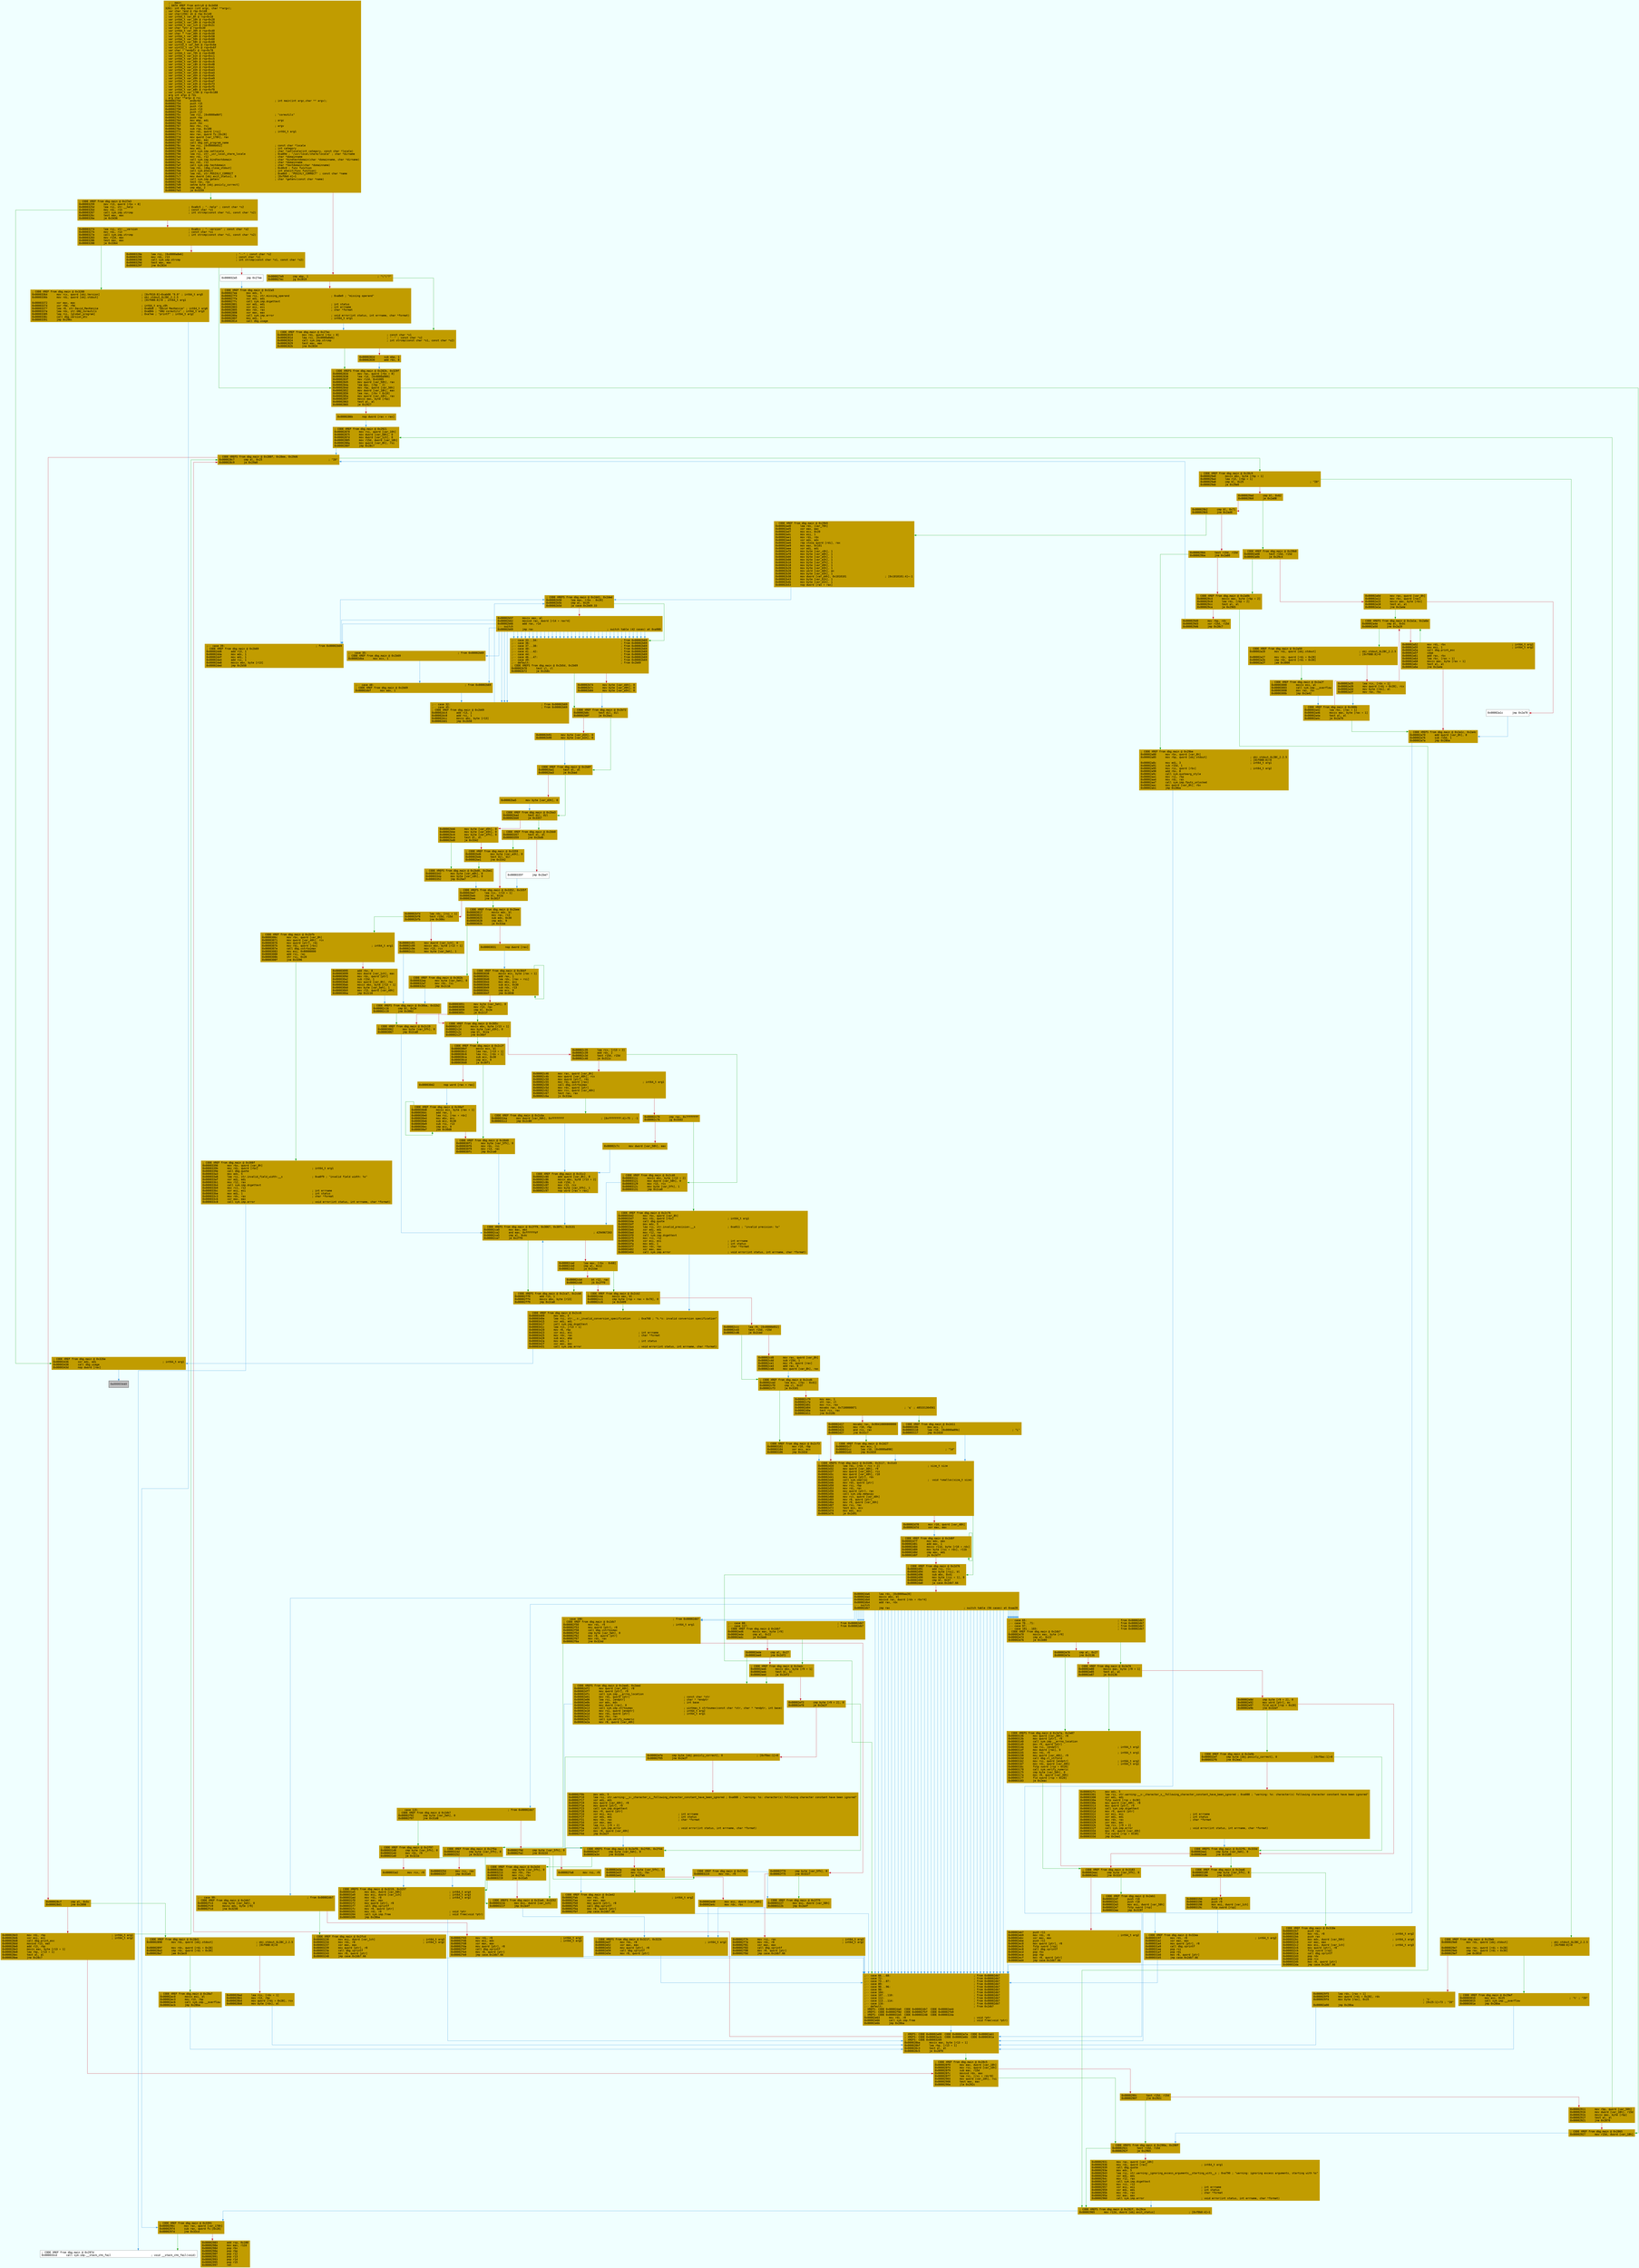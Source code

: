 digraph code {
	graph [bgcolor=azure fontsize=8 fontname="Courier" splines="ortho"];
	node [fillcolor=gray style=filled shape=box];
	edge [arrowhead="normal"];
	"0x00002750" [URL="dbg.main/0x00002750", fillcolor="#c19c00",color="#c19c00", fontname="Courier",label="  ;-- main:\l  ; DATA XREF from entry0 @ 0x3458\l3261: int dbg.main (int argc, char **argv);\l; var char *end @ rbp-0x148\l; var char[256] ok @ rbp-0x140\l; var int64_t var_8h @ rsp+0x18\l; var int64_t var_10h @ rsp+0x20\l; var int64_t var_18h @ rsp+0x28\l; var int64_t var_1ch @ rsp+0x2c\l; var char *ptr @ rsp+0x30\l; var int64_t var_30h @ rsp+0x40\l; var char * *var_40h @ rsp+0x50\l; var int64_t var_48h @ rsp+0x58\l; var int64_t var_50h @ rsp+0x60\l; var int64_t var_58h @ rsp+0x68\l; var uint32_t var_5eh @ rsp+0x6e\l; var uint32_t var_5fh @ rsp+0x6f\l; var char * *endptr @ rsp+0x78\l; var int64_t var_70h @ rsp+0x80\l; var int64_t var_b1h @ rsp+0xc1\l; var int64_t var_b5h @ rsp+0xc5\l; var int64_t var_b6h @ rsp+0xc6\l; var int64_t var_c8h @ rsp+0xd8\l; var int64_t var_d1h @ rsp+0xe1\l; var int64_t var_d3h @ rsp+0xe3\l; var int64_t var_d4h @ rsp+0xe4\l; var int64_t var_d5h @ rsp+0xe5\l; var int64_t var_d9h @ rsp+0xe9\l; var int64_t var_dfh @ rsp+0xef\l; var int64_t var_e3h @ rsp+0xf3\l; var int64_t var_e5h @ rsp+0xf5\l; var int64_t var_e8h @ rsp+0xf8\l; var int64_t var_178h @ rsp+0x188\l; arg int argc @ rdi\l; arg char **argv @ rsi\l0x00002750      endbr64                                                ; int main(int argc,char ** argv);\l0x00002754      push r15\l0x00002756      push r14\l0x00002758      push r13\l0x0000275a      push r12\l0x0000275c      lea r12, [0x0000a86f]                                  ; \"coreutils\"\l0x00002763      push rbp\l0x00002764      mov ebp, edi                                           ; argc\l0x00002766      push rbx\l0x00002767      mov rbx, rsi                                           ; argv\l0x0000276a      sub rsp, 0x188\l0x00002771      mov rdi, qword [rsi]                                   ; int64_t arg1\l0x00002774      mov rax, qword fs:[0x28]\l0x0000277d      mov qword [var_178h], rax\l0x00002785      xor eax, eax\l0x00002787      call dbg.set_program_name\l0x0000278c      lea rsi, [0x0000b052]                                  ; const char *locale\l0x00002793      mov edi, 6                                             ; int category\l0x00002798      call sym.imp.setlocale                                 ; char *setlocale(int category, const char *locale)\l0x0000279d      lea rsi, str._usr_local_share_locale                   ; 0xa89d ; \"/usr/local/share/locale\" ; char *dirname\l0x000027a4      mov rdi, r12                                           ; char *domainname\l0x000027a7      call sym.imp.bindtextdomain                            ; char *bindtextdomain(char *domainname, char *dirname)\l0x000027ac      mov rdi, r12                                           ; char *domainname\l0x000027af      call sym.imp.textdomain                                ; char *textdomain(char *domainname)\l0x000027b4      lea rdi, [dbg.close_stdout]                            ; 0x40c0 ; func function\l0x000027bb      call sym.atexit                                        ; int atexit(func function)\l0x000027c0      lea rdi, str.POSIXLY_CORRECT                           ; 0xa8b5 ; \"POSIXLY_CORRECT\" ; const char *name\l0x000027c7      mov dword [obj.exit_status], 0                         ; [0xf0b0:4]=1\l0x000027d1      call sym.imp.getenv                                    ; char *getenv(const char *name)\l0x000027d6      test rax, rax\l0x000027d9      setne byte [obj.posixly_correct]\l0x000027e0      cmp ebp, 2\l0x000027e3      je 0x3259\l"]
	"0x000027e9" [URL="dbg.main/0x000027e9", fillcolor="#c19c00",color="#c19c00", fontname="Courier",label="0x000027e9      cmp ebp, 1                                             ; \"\\\"\\\"?\"\l0x000027ec      jg 0x2819\l"]
	"0x000027ee" [URL="dbg.main/0x000027ee", fillcolor="#c19c00",color="#c19c00", fontname="Courier",label="; CODE XREF from dbg.main @ 0x32a5\l0x000027ee      mov edx, 5\l0x000027f3      lea rsi, str.missing_operand                           ; 0xa8e9 ; \"missing operand\"\l0x000027fa      xor edi, edi\l0x000027fc      call sym.imp.dcgettext\l0x00002801      xor edi, edi                                           ; int status\l0x00002803      xor esi, esi                                           ; int errname\l0x00002805      mov rdx, rax                                           ; char *format\l0x00002808      xor eax, eax\l0x0000280a      call sym.imp.error                                     ; void error(int status, int errname, char *format)\l0x0000280f      mov edi, 1                                             ; int64_t arg1\l0x00002814      call dbg.usage\l"]
	"0x00002819" [URL="dbg.main/0x00002819", fillcolor="#c19c00",color="#c19c00", fontname="Courier",label="; CODE XREF from dbg.main @ 0x27ec\l0x00002819      mov rdi, qword [rbx + 8]                               ; const char *s1\l0x0000281d      lea rsi, [0x0000a8e6]                                  ; \"--\" ; const char *s2\l0x00002824      call sym.imp.strcmp                                    ; int strcmp(const char *s1, const char *s2)\l0x00002829      test eax, eax\l0x0000282b      jne 0x2834\l"]
	"0x0000282d" [URL="dbg.main/0x0000282d", fillcolor="#c19c00",color="#c19c00", fontname="Courier",label="0x0000282d      sub ebp, 1\l0x00002830      add rbx, 8\l"]
	"0x00002834" [URL="dbg.main/0x00002834", fillcolor="#c19c00",color="#c19c00", fontname="Courier",label="; CODE XREFS from dbg.main @ 0x282b, 0x329f\l0x00002834      mov rax, qword [rbx + 8]\l0x00002838      lea r14, [0x0000a980]\l0x0000283f      mov r12d, 0x41005\l0x00002845      mov qword [var_50h], rax\l0x0000284a      lea eax, [rbp - 2]\l0x0000284d      mov rbp, qword [var_50h]\l0x00002852      mov dword [var_18h], eax\l0x00002856      lea rax, [rbx + 0x10]\l0x0000285a      mov qword [var_10h], rax\l0x0000285f      movzx eax, byte [rbp]\l0x00002863      test al, al\l0x00002865      je 0x2927\l"]
	"0x0000286b" [URL="dbg.main/0x0000286b", fillcolor="#c19c00",color="#c19c00", fontname="Courier",label="0x0000286b      nop dword [rax + rax]\l"]
	"0x00002870" [URL="dbg.main/0x00002870", fillcolor="#c19c00",color="#c19c00", fontname="Courier",label="; CODE XREF from dbg.main @ 0x2921\l0x00002870      mov rsi, qword [var_10h]\l0x00002875      mov dword [var_58h], 0\l0x0000287d      mov dword [var_1ch], 0\l0x00002885      mov r15d, dword [var_18h]\l0x0000288a      mov qword [var_8h], rsi\l0x0000288f      jmp 0x28c7\l"]
	"0x00002898" [URL="dbg.main/0x00002898", fillcolor="#c19c00",color="#c19c00", fontname="Courier",label="; CODE XREF from dbg.main @ 0x28d1\l0x00002898      mov rdi, qword [obj.stdout]                            ; obj.stdout_GLIBC_2.2.5\l                                                                       ; [0xf088:8]=0\l0x0000289f      mov rdx, qword [rdi + 0x28]\l0x000028a3      cmp rdx, qword [rdi + 0x30]\l0x000028a7      jae 0x2ac0\l"]
	"0x000028ad" [URL="dbg.main/0x000028ad", fillcolor="#c19c00",color="#c19c00", fontname="Courier",label="0x000028ad      lea rcx, [rdx + 1]\l0x000028b1      mov r13, rbp\l0x000028b4      mov qword [rdi + 0x28], rcx\l0x000028b8      mov byte [rdx], al\l"]
	"0x000028ba" [URL="dbg.main/0x000028ba", fillcolor="#c19c00",color="#c19c00", fontname="Courier",label="; XREFS: CODE 0x00002a00  CODE 0x00002a7a  CODE 0x00002ab1  \l; XREFS: CODE 0x00002acb  CODE 0x00002e6b  CODE 0x0000301a  \l; XREFS: CODE 0x00003209  \l0x000028ba      movzx eax, byte [r13 + 1]\l0x000028bf      lea rbp, [r13 + 1]\l0x000028c3      test al, al\l0x000028c5      je 0x28f0\l"]
	"0x000028c7" [URL="dbg.main/0x000028c7", fillcolor="#c19c00",color="#c19c00", fontname="Courier",label="; CODE XREFS from dbg.main @ 0x288f, 0x28ee, 0x29d6\l0x000028c7      cmp al, 0x25                                           ; \"I0\"\l0x000028c9      je 0x29a0\l"]
	"0x000028cf" [URL="dbg.main/0x000028cf", fillcolor="#c19c00",color="#c19c00", fontname="Courier",label="0x000028cf      cmp al, 0x5c\l0x000028d1      jne 0x2898\l"]
	"0x000028d3" [URL="dbg.main/0x000028d3", fillcolor="#c19c00",color="#c19c00", fontname="Courier",label="0x000028d3      mov rdi, rbp                                           ; int64_t arg1\l0x000028d6      xor esi, esi                                           ; int64_t arg2\l0x000028d8      call dbg.print_esc\l0x000028dd      movsxd r13, eax\l0x000028e0      add r13, rbp\l0x000028e3      movzx eax, byte [r13 + 1]\l0x000028e8      lea rbp, [r13 + 1]\l0x000028ec      test al, al\l0x000028ee      jne 0x28c7\l"]
	"0x000028f0" [URL="dbg.main/0x000028f0", fillcolor="#c19c00",color="#c19c00", fontname="Courier",label="; CODE XREF from dbg.main @ 0x28c5\l0x000028f0      mov eax, dword [var_18h]\l0x000028f4      mov rsi, qword [var_10h]\l0x000028f9      sub eax, r15d\l0x000028fc      movsxd rdx, eax\l0x000028ff      lea rsi, [rsi + rdx*8]\l0x00002903      mov qword [var_10h], rsi\l0x00002908      test eax, eax\l0x0000290a      jle 0x292c\l"]
	"0x0000290c" [URL="dbg.main/0x0000290c", fillcolor="#c19c00",color="#c19c00", fontname="Courier",label="0x0000290c      test r15d, r15d\l0x0000290f      jle 0x292c\l"]
	"0x00002911" [URL="dbg.main/0x00002911", fillcolor="#c19c00",color="#c19c00", fontname="Courier",label="0x00002911      mov rbp, qword [var_50h]\l0x00002916      mov dword [var_18h], r15d\l0x0000291b      movzx eax, byte [rbp]\l0x0000291f      test al, al\l0x00002921      jne 0x2870\l"]
	"0x00002927" [URL="dbg.main/0x00002927", fillcolor="#c19c00",color="#c19c00", fontname="Courier",label="; CODE XREF from dbg.main @ 0x2865\l0x00002927      mov r15d, dword [var_18h]\l"]
	"0x0000292c" [URL="dbg.main/0x0000292c", fillcolor="#c19c00",color="#c19c00", fontname="Courier",label="; CODE XREFS from dbg.main @ 0x290a, 0x290f\l0x0000292c      test r15d, r15d\l0x0000292f      je 0x2965\l"]
	"0x00002931" [URL="dbg.main/0x00002931", fillcolor="#c19c00",color="#c19c00", fontname="Courier",label="0x00002931      mov rax, qword [var_10h]\l0x00002936      mov rdi, qword [rax]                                   ; int64_t arg1\l0x00002939      call dbg.quote\l0x0000293e      mov edx, 5\l0x00002943      lea rsi, str.warning:_ignoring_excess_arguments__starting_with__s ; 0xa790 ; \"warning: ignoring excess arguments, starting with %s\"\l0x0000294a      xor edi, edi\l0x0000294c      mov r12, rax\l0x0000294f      call sym.imp.dcgettext\l0x00002954      mov rcx, r12\l0x00002957      xor esi, esi                                           ; int errname\l0x00002959      xor edi, edi                                           ; int status\l0x0000295b      mov rdx, rax                                           ; char *format\l0x0000295e      xor eax, eax\l0x00002960      call sym.imp.error                                     ; void error(int status, int errname, char *format)\l"]
	"0x00002965" [URL="dbg.main/0x00002965", fillcolor="#c19c00",color="#c19c00", fontname="Courier",label="; CODE XREFS from dbg.main @ 0x292f, 0x29ce\l0x00002965      mov r12d, dword [obj.exit_status]                      ; [0xf0b0:4]=1\l"]
	"0x0000296c" [URL="dbg.main/0x0000296c", fillcolor="#c19c00",color="#c19c00", fontname="Courier",label="; CODE XREF from dbg.main @ 0x3391\l0x0000296c      mov rax, qword [var_178h]\l0x00002974      sub rax, qword fs:[0x28]\l0x0000297d      jne 0x33cd\l"]
	"0x00002983" [URL="dbg.main/0x00002983", fillcolor="#c19c00",color="#c19c00", fontname="Courier",label="0x00002983      add rsp, 0x188\l0x0000298a      mov eax, r12d\l0x0000298d      pop rbx\l0x0000298e      pop rbp\l0x0000298f      pop r12\l0x00002991      pop r13\l0x00002993      pop r14\l0x00002995      pop r15\l0x00002997      ret\l"]
	"0x000029a0" [URL="dbg.main/0x000029a0", fillcolor="#c19c00",color="#c19c00", fontname="Courier",label="; CODE XREF from dbg.main @ 0x28c9\l0x000029a0      movzx ebx, byte [rbp + 1]\l0x000029a4      lea r13, [rbp + 1]\l0x000029a8      cmp bl, 0x25                                           ; \"I0\"\l0x000029ab      je 0x29e0\l"]
	"0x000029ad" [URL="dbg.main/0x000029ad", fillcolor="#c19c00",color="#c19c00", fontname="Courier",label="0x000029ad      cmp bl, 0x62\l0x000029b0      je 0x2a08\l"]
	"0x000029b2" [URL="dbg.main/0x000029b2", fillcolor="#c19c00",color="#c19c00", fontname="Courier",label="0x000029b2      cmp bl, 0x71\l0x000029b5      jne 0x2ad0\l"]
	"0x000029bb" [URL="dbg.main/0x000029bb", fillcolor="#c19c00",color="#c19c00", fontname="Courier",label="0x000029bb      test r15d, r15d\l0x000029be      jne 0x2a80\l"]
	"0x000029c4" [URL="dbg.main/0x000029c4", fillcolor="#c19c00",color="#c19c00", fontname="Courier",label="; CODE XREF from dbg.main @ 0x2a0b\l0x000029c4      movzx eax, byte [rbp + 2]\l0x000029c8      lea rdx, [rbp + 2]\l0x000029cc      test al, al\l0x000029ce      je 0x2965\l"]
	"0x000029d0" [URL="dbg.main/0x000029d0", fillcolor="#c19c00",color="#c19c00", fontname="Courier",label="0x000029d0      mov rbp, rdx\l0x000029d3      xor r15d, r15d\l0x000029d6      jmp 0x28c7\l"]
	"0x000029e0" [URL="dbg.main/0x000029e0", fillcolor="#c19c00",color="#c19c00", fontname="Courier",label="; CODE XREF from dbg.main @ 0x29ab\l0x000029e0      mov rdi, qword [obj.stdout]                            ; obj.stdout_GLIBC_2.2.5\l                                                                       ; [0xf088:8]=0\l0x000029e7      mov rax, qword [rdi + 0x28]\l0x000029eb      cmp rax, qword [rdi + 0x30]\l0x000029ef      jae 0x3010\l"]
	"0x000029f5" [URL="dbg.main/0x000029f5", fillcolor="#c19c00",color="#c19c00", fontname="Courier",label="0x000029f5      lea rdx, [rax + 1]\l0x000029f9      mov qword [rdi + 0x28], rdx\l0x000029fd      mov byte [rax], 0x25                                   ; '%'\l                                                                       ; [0x25:1]=73 ; \"I0\"\l0x00002a00      jmp 0x28ba\l"]
	"0x00002a08" [URL="dbg.main/0x00002a08", fillcolor="#c19c00",color="#c19c00", fontname="Courier",label="; CODE XREF from dbg.main @ 0x29b0\l0x00002a08      test r15d, r15d\l0x00002a0b      je 0x29c4\l"]
	"0x00002a0d" [URL="dbg.main/0x00002a0d", fillcolor="#c19c00",color="#c19c00", fontname="Courier",label="0x00002a0d      mov rax, qword [var_8h]\l0x00002a12      mov rbx, qword [rax]\l0x00002a15      movzx eax, byte [rbx]\l0x00002a18      test al, al\l0x00002a1a      jne 0x2a4e\l"]
	"0x00002a1c" [URL="dbg.main/0x00002a1c", fillcolor="white",color="#767676", fontname="Courier",label="0x00002a1c      jmp 0x2a70\l"]
	"0x00002a20" [URL="dbg.main/0x00002a20", fillcolor="#c19c00",color="#c19c00", fontname="Courier",label="; CODE XREF from dbg.main @ 0x2a50\l0x00002a20      mov rdi, qword [obj.stdout]                            ; obj.stdout_GLIBC_2.2.5\l                                                                       ; [0xf088:8]=0\l0x00002a27      mov rdx, qword [rdi + 0x28]\l0x00002a2b      cmp rdx, qword [rdi + 0x30]\l0x00002a2f      jae 0x3000\l"]
	"0x00002a35" [URL="dbg.main/0x00002a35", fillcolor="#c19c00",color="#c19c00", fontname="Courier",label="0x00002a35      lea rcx, [rdx + 1]\l0x00002a39      mov qword [rdi + 0x28], rcx\l0x00002a3d      mov byte [rdx], al\l0x00002a3f      mov rax, rbx\l"]
	"0x00002a42" [URL="dbg.main/0x00002a42", fillcolor="#c19c00",color="#c19c00", fontname="Courier",label="; CODE XREF from dbg.main @ 0x300b\l0x00002a42      lea rbx, [rax + 1]\l0x00002a46      movzx eax, byte [rax + 1]\l0x00002a4a      test al, al\l0x00002a4c      je 0x2a70\l"]
	"0x00002a4e" [URL="dbg.main/0x00002a4e", fillcolor="#c19c00",color="#c19c00", fontname="Courier",label="; CODE XREFS from dbg.main @ 0x2a1a, 0x2a6e\l0x00002a4e      cmp al, 0x5c\l0x00002a50      jne 0x2a20\l"]
	"0x00002a52" [URL="dbg.main/0x00002a52", fillcolor="#c19c00",color="#c19c00", fontname="Courier",label="0x00002a52      mov rdi, rbx                                           ; int64_t arg1\l0x00002a55      mov esi, 1                                             ; int64_t arg2\l0x00002a5a      call dbg.print_esc\l0x00002a5f      cdqe\l0x00002a61      add rax, rbx\l0x00002a64      lea rbx, [rax + 1]\l0x00002a68      movzx eax, byte [rax + 1]\l0x00002a6c      test al, al\l0x00002a6e      jne 0x2a4e\l"]
	"0x00002a70" [URL="dbg.main/0x00002a70", fillcolor="#c19c00",color="#c19c00", fontname="Courier",label="; CODE XREFS from dbg.main @ 0x2a1c, 0x2a4c\l0x00002a70      add qword [var_8h], 8\l0x00002a76      sub r15d, 1\l0x00002a7a      jmp 0x28ba\l"]
	"0x00002a80" [URL="dbg.main/0x00002a80", fillcolor="#c19c00",color="#c19c00", fontname="Courier",label="; CODE XREF from dbg.main @ 0x29be\l0x00002a80      mov rbx, qword [var_8h]\l0x00002a85      mov rbp, qword [obj.stdout]                            ; obj.stdout_GLIBC_2.2.5\l                                                                       ; [0xf088:8]=0\l0x00002a8c      mov edi, 3                                             ; int64_t arg1\l0x00002a91      sub r15d, 1\l0x00002a95      mov rsi, qword [rbx]                                   ; int64_t arg2\l0x00002a98      add rbx, 8\l0x00002a9c      call sym.quotearg_style\l0x00002aa1      mov rsi, rbp\l0x00002aa4      mov rdi, rax\l0x00002aa7      call sym.imp.fputs_unlocked\l0x00002aac      mov qword [var_8h], rbx\l0x00002ab1      jmp 0x28ba\l"]
	"0x00002ac0" [URL="dbg.main/0x00002ac0", fillcolor="#c19c00",color="#c19c00", fontname="Courier",label="; CODE XREF from dbg.main @ 0x28a7\l0x00002ac0      movzx esi, al\l0x00002ac3      mov r13, rbp\l0x00002ac6      call sym.imp.__overflow\l0x00002acb      jmp 0x28ba\l"]
	"0x00002ad0" [URL="dbg.main/0x00002ad0", fillcolor="#c19c00",color="#c19c00", fontname="Courier",label="; CODE XREF from dbg.main @ 0x29b5\l0x00002ad0      lea rdx, [var_70h]\l0x00002ad5      xor eax, eax\l0x00002ad7      mov ecx, 0x20\l0x00002adc      mov esi, 1\l0x00002ae1      mov rdi, rdx\l0x00002ae4      xor edx, edx\l0x00002ae6      rep stosq qword [rdi], rax\l0x00002ae9      mov eax, 0x101\l0x00002aee      xor edi, edi\l0x00002af0      mov byte [var_c8h], 1\l0x00002af8      mov byte [var_e8h], 1\l0x00002b00      mov byte [var_e5h], 1\l0x00002b08      mov byte [var_e3h], 1\l0x00002b10      mov byte [var_dfh], 1\l0x00002b18      mov byte [var_d9h], 1\l0x00002b20      mov byte [var_b5h], 1\l0x00002b28      mov word [var_b6h], ax\l0x00002b30      mov byte [var_d3h], 1\l0x00002b38      mov dword [var_d4h], 0x1010101                         ; [0x1010101:4]=-1\l0x00002b43      mov byte [var_b1h], 1\l0x00002b4b      mov byte [var_d1h], 1\l0x00002b53      nop dword [rax + rax]\l"]
	"0x00002b58" [URL="dbg.main/0x00002b58", fillcolor="#c19c00",color="#c19c00", fontname="Courier",label="; CODE XREFS from dbg.main @ 0x2dd1, 0x2ded\l0x00002b58      lea eax, [rbx - 0x20]\l0x00002b5b      cmp al, 0x29\l0x00002b5d      ja case.0x2b69.33\l"]
	"0x00002b5f" [URL="dbg.main/0x00002b5f", fillcolor="#c19c00",color="#c19c00", fontname="Courier",label="0x00002b5f      movzx eax, al\l0x00002b62      movsxd rax, dword [r14 + rax*4]\l0x00002b66      add rax, r14\l;-- switch\l0x00002b69      jmp rax                                                ; switch table (42 cases) at 0xa980\l"]
	"0x00002b70" [URL="dbg.main/0x00002b70", fillcolor="#c19c00",color="#c19c00", fontname="Courier",label=";-- case 33...34:                                                      ; from 0x00002b69\l;-- case 36:                                                           ; from 0x00002b69\l;-- case 37...38:                                                      ; from 0x00002b69\l;-- case 40:                                                           ; from 0x00002b69\l;-- case 41...42:                                                      ; from 0x00002b69\l;-- case 44:                                                           ; from 0x00002b69\l;-- case 46...47:                                                      ; from 0x00002b69\l;-- case 49:                                                           ; from 0x00002b69\l;-- default:                                                           ; from 0x2b69\l; CODE XREFS from dbg.main @ 0x2b5d, 0x2b69\l0x00002b70      test cl, cl\l0x00002b72      je 0x2b8c\l"]
	"0x00002b74" [URL="dbg.main/0x00002b74", fillcolor="#c19c00",color="#c19c00", fontname="Courier",label="0x00002b74      mov byte [var_d4h], 0\l0x00002b7c      mov byte [var_d9h], 0\l0x00002b84      mov byte [var_e5h], 0\l"]
	"0x00002b8c" [URL="dbg.main/0x00002b8c", fillcolor="#c19c00",color="#c19c00", fontname="Courier",label="; CODE XREF from dbg.main @ 0x2b72\l0x00002b8c      test dil, dil\l0x00002b8f      je 0x2ba1\l"]
	"0x00002b91" [URL="dbg.main/0x00002b91", fillcolor="#c19c00",color="#c19c00", fontname="Courier",label="0x00002b91      mov byte [var_d1h], 0\l0x00002b99      mov byte [var_b1h], 0\l"]
	"0x00002ba1" [URL="dbg.main/0x00002ba1", fillcolor="#c19c00",color="#c19c00", fontname="Courier",label="; CODE XREF from dbg.main @ 0x2b8f\l0x00002ba1      test dl, dl\l0x00002ba3      je 0x2bad\l"]
	"0x00002ba5" [URL="dbg.main/0x00002ba5", fillcolor="#c19c00",color="#c19c00", fontname="Courier",label="0x00002ba5      mov byte [var_d3h], 0\l"]
	"0x00002bad" [URL="dbg.main/0x00002bad", fillcolor="#c19c00",color="#c19c00", fontname="Courier",label="; CODE XREF from dbg.main @ 0x2ba3\l0x00002bad      test dil, dil\l0x00002bb0      je 0x3357\l"]
	"0x00002bb6" [URL="dbg.main/0x00002bb6", fillcolor="#c19c00",color="#c19c00", fontname="Courier",label="0x00002bb6      mov byte [var_d5h], 0\l0x00002bbe      mov byte [var_b5h], 0\l0x00002bc6      mov byte [var_dfh], 0\l0x00002bce      test dl, dl\l0x00002bd0      je 0x3342\l"]
	"0x00002bd6" [URL="dbg.main/0x00002bd6", fillcolor="#c19c00",color="#c19c00", fontname="Courier",label="; CODE XREF from dbg.main @ 0x3359\l0x00002bd6      mov byte [var_e3h], 0\l0x00002bde      test dil, dil\l0x00002be1      jne 0x3342\l"]
	"0x00002be7" [URL="dbg.main/0x00002be7", fillcolor="#c19c00",color="#c19c00", fontname="Courier",label="; CODE XREFS from dbg.main @ 0x3352, 0x335f\l0x00002be7      lea rcx, [r13 + 1]\l0x00002beb      cmp bl, 0x2a\l0x00002bee      jne 0x301f\l"]
	"0x00002bf4" [URL="dbg.main/0x00002bf4", fillcolor="#c19c00",color="#c19c00", fontname="Courier",label="0x00002bf4      lea rdx, [rsi + 1]\l0x00002bf8      test r15d, r15d\l0x00002bfb      jne 0x306c\l"]
	"0x00002c01" [URL="dbg.main/0x00002c01", fillcolor="#c19c00",color="#c19c00", fontname="Courier",label="0x00002c01      mov dword [var_1ch], 0\l0x00002c09      movzx ebx, byte [r13 + 1]\l0x00002c0e      mov r13, rcx\l0x00002c11      mov byte [var_5eh], 1\l"]
	"0x00002c16" [URL="dbg.main/0x00002c16", fillcolor="#c19c00",color="#c19c00", fontname="Courier",label="; CODE XREFS from dbg.main @ 0x30ba, 0x32b2\l0x00002c16      cmp bl, 0x2e\l0x00002c19      jne 0x3062\l"]
	"0x00002c1f" [URL="dbg.main/0x00002c1f", fillcolor="#c19c00",color="#c19c00", fontname="Courier",label="; CODE XREF from dbg.main @ 0x305c\l0x00002c1f      movzx ebx, byte [r13 + 1]\l0x00002c24      mov byte [var_d3h], 0\l0x00002c2c      cmp bl, 0x2a\l0x00002c2f      jne 0x30bf\l"]
	"0x00002c35" [URL="dbg.main/0x00002c35", fillcolor="#c19c00",color="#c19c00", fontname="Courier",label="0x00002c35      lea rcx, [r13 + 2]\l0x00002c39      add rdx, 2\l0x00002c3d      test r15d, r15d\l0x00002c40      je 0x311c\l"]
	"0x00002c46" [URL="dbg.main/0x00002c46", fillcolor="#c19c00",color="#c19c00", fontname="Courier",label="0x00002c46      mov rax, qword [var_8h]\l0x00002c4b      mov qword [var_40h], rcx\l0x00002c50      mov qword [ptr], rdx\l0x00002c55      mov rdi, qword [rax]                                   ; int64_t arg1\l0x00002c58      call dbg.vstrtoimax\l0x00002c5d      mov rdx, qword [ptr]\l0x00002c62      mov rcx, qword [var_40h]\l0x00002c67      test rax, rax\l0x00002c6a      js 0x31ba\l"]
	"0x00002c70" [URL="dbg.main/0x00002c70", fillcolor="#c19c00",color="#c19c00", fontname="Courier",label="0x00002c70      cmp rax, 0x7fffffff\l0x00002c76      jg 0x33d2\l"]
	"0x00002c7c" [URL="dbg.main/0x00002c7c", fillcolor="#c19c00",color="#c19c00", fontname="Courier",label="0x00002c7c      mov dword [var_58h], eax\l"]
	"0x00002c80" [URL="dbg.main/0x00002c80", fillcolor="#c19c00",color="#c19c00", fontname="Courier",label="; CODE XREF from dbg.main @ 0x31c2\l0x00002c80      add qword [var_8h], 8\l0x00002c86      movzx ebx, byte [r13 + 2]\l0x00002c8b      sub r15d, 1\l0x00002c8f      mov r13, rcx\l0x00002c92      mov byte [var_5fh], 1\l0x00002c97      nop word [rax + rax]\l"]
	"0x00002ca0" [URL="dbg.main/0x00002ca0", fillcolor="#c19c00",color="#c19c00", fontname="Courier",label="; CODE XREFS from dbg.main @ 0x2ff9, 0x3067, 0x30fc, 0x3131\l0x00002ca0      mov eax, ebx\l0x00002ca2      and eax, 0xffffffdf                                    ; 4294967263\l0x00002ca5      cmp al, 0x4c\l0x00002ca7      je 0x2ff0\l"]
	"0x00002cad" [URL="dbg.main/0x00002cad", fillcolor="#c19c00",color="#c19c00", fontname="Courier",label="0x00002cad      lea eax, [rbx - 0x68]\l0x00002cb0      cmp al, 0x12\l0x00002cb2      ja 0x2cbe\l"]
	"0x00002cb4" [URL="dbg.main/0x00002cb4", fillcolor="#c19c00",color="#c19c00", fontname="Courier",label="0x00002cb4      bt r12, rax\l0x00002cb8      jb 0x2ff0\l"]
	"0x00002cbe" [URL="dbg.main/0x00002cbe", fillcolor="#c19c00",color="#c19c00", fontname="Courier",label="; CODE XREF from dbg.main @ 0x2cb2\l0x00002cbe      movzx eax, bl\l0x00002cc1      cmp byte [rsp + rax + 0x70], 0\l0x00002cc6      je 0x3409\l"]
	"0x00002ccc" [URL="dbg.main/0x00002ccc", fillcolor="#c19c00",color="#c19c00", fontname="Courier",label="0x00002ccc      lea r9, [0x0000b052]\l0x00002cd3      test r15d, r15d\l0x00002cd6      je 0x2ced\l"]
	"0x00002cd8" [URL="dbg.main/0x00002cd8", fillcolor="#c19c00",color="#c19c00", fontname="Courier",label="0x00002cd8      mov rax, qword [var_8h]\l0x00002cdd      sub r15d, 1\l0x00002ce1      mov r9, qword [rax]\l0x00002ce4      add rax, 8\l0x00002ce8      mov qword [var_8h], rax\l"]
	"0x00002ced" [URL="dbg.main/0x00002ced", fillcolor="#c19c00",color="#c19c00", fontname="Courier",label="; CODE XREF from dbg.main @ 0x2cd6\l0x00002ced      lea ecx, [rbx - 0x41]\l0x00002cf0      cmp cl, 0x37\l0x00002cf3      ja 0x3101\l"]
	"0x00002cf9" [URL="dbg.main/0x00002cf9", fillcolor="#c19c00",color="#c19c00", fontname="Courier",label="0x00002cf9      mov eax, 1\l0x00002cfe      shl rax, cl\l0x00002d01      mov rcx, rax\l0x00002d04      movabs rax, 0x7100000071                               ; 'q' ; 485331304561\l0x00002d0e      test rcx, rax\l0x00002d11      jne 0x310b\l"]
	"0x00002d17" [URL="dbg.main/0x00002d17", fillcolor="#c19c00",color="#c19c00", fontname="Courier",label="0x00002d17      movabs rax, 0x90410800800000\l0x00002d21      mov r10, rbp\l0x00002d24      and rcx, rax\l0x00002d27      jne 0x31c7\l"]
	"0x00002d2d" [URL="dbg.main/0x00002d2d", fillcolor="#c19c00",color="#c19c00", fontname="Courier",label="; CODE XREFS from dbg.main @ 0x3106, 0x3117, 0x31d3\l0x00002d2d      lea rdi, [rdx + rcx + 2]                               ; size_t size\l0x00002d32      mov qword [var_30h], r9\l0x00002d37      mov qword [var_40h], rcx\l0x00002d3c      mov qword [var_48h], r10\l0x00002d41      mov qword [ptr], rdx\l0x00002d46      call sym.xmalloc                                       ;  void *xmalloc(size_t size)\l0x00002d4b      mov rdx, qword [ptr]\l0x00002d50      mov rsi, rbp\l0x00002d53      mov rdi, rax\l0x00002d56      mov qword [ptr], rax\l0x00002d5b      call sym.imp.mempcpy\l0x00002d60      mov rcx, qword [var_40h]\l0x00002d65      mov r8, qword [ptr]\l0x00002d6a      mov r9, qword [var_30h]\l0x00002d6f      mov rsi, rax\l0x00002d72      test ecx, ecx\l0x00002d74      mov edi, ecx\l0x00002d76      je 0x2d91\l"]
	"0x00002d78" [URL="dbg.main/0x00002d78", fillcolor="#c19c00",color="#c19c00", fontname="Courier",label="0x00002d78      mov r10, qword [var_48h]\l0x00002d7d      xor eax, eax\l"]
	"0x00002d7f" [URL="dbg.main/0x00002d7f", fillcolor="#c19c00",color="#c19c00", fontname="Courier",label="; CODE XREF from dbg.main @ 0x2d8f\l0x00002d7f      mov edx, eax\l0x00002d81      add eax, 1\l0x00002d84      movzx r11d, byte [r10 + rdx]\l0x00002d89      mov byte [rsi + rdx], r11b\l0x00002d8d      cmp eax, edi\l0x00002d8f      jb 0x2d7f\l"]
	"0x00002d91" [URL="dbg.main/0x00002d91", fillcolor="#c19c00",color="#c19c00", fontname="Courier",label="; CODE XREF from dbg.main @ 0x2d76\l0x00002d91      add rsi, rcx\l0x00002d94      mov byte [rsi], bl\l0x00002d96      sub ebx, 0x41\l0x00002d99      mov byte [rsi + 1], 0\l0x00002d9d      cmp bl, 0x37\l0x00002da0      ja case.0x2db7.66\l"]
	"0x00002da6" [URL="dbg.main/0x00002da6", fillcolor="#c19c00",color="#c19c00", fontname="Courier",label="0x00002da6      lea rdx, [0x0000aa28]\l0x00002dad      movzx ebx, bl\l0x00002db0      movsxd rax, dword [rdx + rbx*4]\l0x00002db4      add rax, rdx\l;-- switch\l0x00002db7      jmp rax                                                ; switch table (56 cases) at 0xaa28\l"]
	"0x00002dba" [URL="dbg.main/0x00002dba", fillcolor="#c19c00",color="#c19c00", fontname="Courier",label=";-- case 35:                                                           ; from 0x00002b69\l; CODE XREF from dbg.main @ 0x2b69\l0x00002dba      mov ecx, 1\l"]
	"0x00002dbf" [URL="dbg.main/0x00002dbf", fillcolor="#c19c00",color="#c19c00", fontname="Courier",label=";-- case 48:                                                           ; from 0x00002b69\l; CODE XREF from dbg.main @ 0x2b69\l0x00002dbf      mov edx, 1\l"]
	"0x00002dc4" [URL="dbg.main/0x00002dc4", fillcolor="#c19c00",color="#c19c00", fontname="Courier",label=";-- case 32:                                                           ; from 0x00002b69\l;-- case 45:                                                           ; from 0x00002b69\l; CODE XREF from dbg.main @ 0x2b69\l0x00002dc4      add r13, 1\l0x00002dc8      add rsi, 1\l0x00002dcc      movzx ebx, byte [r13]\l0x00002dd1      jmp 0x2b58\l"]
	"0x00002dd6" [URL="dbg.main/0x00002dd6", fillcolor="#c19c00",color="#c19c00", fontname="Courier",label=";-- case 39:                                                           ; from 0x00002b69\l; CODE XREF from dbg.main @ 0x2b69\l0x00002dd6      add r13, 1\l0x00002dda      mov edx, 1\l0x00002ddf      mov edi, 1\l0x00002de4      add rsi, 1\l0x00002de8      movzx ebx, byte [r13]\l0x00002ded      jmp 0x2b58\l"]
	"0x00002df2" [URL="dbg.main/0x00002df2", fillcolor="#c19c00",color="#c19c00", fontname="Courier",label="; CODE XREFS from dbg.main @ 0x2ee0, 0x2eed\l0x00002df2      mov qword [var_40h], r8\l0x00002df7      mov qword [ptr], r9\l0x00002dfc      call sym.imp.__errno_location\l0x00002e01      mov rdi, qword [ptr]                                   ; const char *str\l0x00002e06      lea rsi, [endptr]                                      ; char * *endptr\l0x00002e0b      xor edx, edx                                           ; int base\l0x00002e0d      mov dword [rax], 0\l0x00002e13      call sym.imp.strtoumax                                 ; uintmax_t strtoumax(const char *str, char * *endptr, int base)\l0x00002e18      mov rsi, qword [endptr]                                ; int64_t arg2\l0x00002e1d      mov rdi, qword [ptr]                                   ; int64_t arg1\l0x00002e22      mov rbx, rax\l0x00002e25      call sym.verify_numeric\l0x00002e2a      mov r8, qword [var_40h]\l"]
	"0x00002e2f" [URL="dbg.main/0x00002e2f", fillcolor="#c19c00",color="#c19c00", fontname="Courier",label="; CODE XREFS from dbg.main @ 0x2ef8, 0x2f05, 0x2f44\l0x00002e2f      cmp byte [var_5eh], 0\l0x00002e34      jne 0x320e\l"]
	"0x00002e3a" [URL="dbg.main/0x00002e3a", fillcolor="#c19c00",color="#c19c00", fontname="Courier",label="0x00002e3a      cmp byte [var_5fh], 0\l0x00002e3f      mov rsi, rbx\l0x00002e42      je 0x2fab\l"]
	"0x00002e48" [URL="dbg.main/0x00002e48", fillcolor="#c19c00",color="#c19c00", fontname="Courier",label="0x00002e48      mov esi, dword [var_58h]\l0x00002e4c      mov rdx, rbx\l"]
	"0x00002e4f" [URL="dbg.main/0x00002e4f", fillcolor="#c19c00",color="#c19c00", fontname="Courier",label="; CODE XREFS from dbg.main @ 0x321f, 0x322b\l0x00002e4f      mov rdi, r8                                            ; int64_t arg2\l0x00002e52      xor eax, eax\l0x00002e54      mov qword [ptr], r8\l0x00002e59      call dbg.xprintf\l0x00002e5e      mov r8, qword [ptr]\l"]
	"0x00002e63" [URL="dbg.main/0x00002e63", fillcolor="#c19c00",color="#c19c00", fontname="Courier",label=";-- case 66...68:                                                      ; from 0x00002db7\l;-- case 72:                                                           ; from 0x00002db7\l;-- case 73...87:                                                      ; from 0x00002db7\l;-- case 89:                                                           ; from 0x00002db7\l;-- case 90...96:                                                      ; from 0x00002db7\l;-- case 98:                                                           ; from 0x00002db7\l;-- case 104:                                                          ; from 0x00002db7\l;-- case 107...110:                                                    ; from 0x00002db7\l;-- case 112:                                                          ; from 0x00002db7\l;-- case 113...114:                                                    ; from 0x00002db7\l;-- case 116:                                                          ; from 0x00002db7\l;-- default:                                                           ; from 0x2db7\l; XREFS: CODE 0x00002da0  CODE 0x00002db7  CODE 0x00002ed4  \l; XREFS: CODE 0x00002f8d  CODE 0x00002fbf  CODE 0x00002fe9  \l; XREFS: CODE 0x000031b5  CODE 0x00003248  CODE 0x000032da  \l0x00002e63      mov rdi, r8                                            ; void *ptr\l0x00002e66      call sym.imp.free                                      ; void free(void *ptr)\l0x00002e6b      jmp 0x28ba\l"]
	"0x00002e70" [URL="dbg.main/0x00002e70", fillcolor="#c19c00",color="#c19c00", fontname="Courier",label=";-- case 65:                                                           ; from 0x00002db7\l;-- case 70...71:                                                      ; from 0x00002db7\l;-- case 97:                                                           ; from 0x00002db7\l;-- case 101...103:                                                    ; from 0x00002db7\l; CODE XREF from dbg.main @ 0x2db7\l0x00002e70      movzx eax, byte [r9]\l0x00002e74      cmp al, 0x22\l0x00002e76      je 0x2e80\l"]
	"0x00002e78" [URL="dbg.main/0x00002e78", fillcolor="#c19c00",color="#c19c00", fontname="Courier",label="0x00002e78      cmp al, 0x27\l0x00002e7a      jne 0x3136\l"]
	"0x00002e80" [URL="dbg.main/0x00002e80", fillcolor="#c19c00",color="#c19c00", fontname="Courier",label="; CODE XREF from dbg.main @ 0x2e76\l0x00002e80      movzx eax, byte [r9 + 1]\l0x00002e85      test al, al\l0x00002e87      je 0x3136\l"]
	"0x00002e8d" [URL="dbg.main/0x00002e8d", fillcolor="#c19c00",color="#c19c00", fontname="Courier",label="0x00002e8d      cmp byte [r9 + 2], 0\l0x00002e92      mov word [ptr], ax\l0x00002e97      fild word [rsp + 0x20]\l0x00002e9b      jne 0x32ef\l"]
	"0x00002ea1" [URL="dbg.main/0x00002ea1", fillcolor="#c19c00",color="#c19c00", fontname="Courier",label="; CODE XREFS from dbg.main @ 0x32f6, 0x333d\l0x00002ea1      cmp byte [var_5eh], 0\l0x00002ea6      jne 0x3189\l"]
	"0x00002eac" [URL="dbg.main/0x00002eac", fillcolor="#c19c00",color="#c19c00", fontname="Courier",label="; CODE XREF from dbg.main @ 0x3183\l0x00002eac      cmp byte [var_5fh], 0\l0x00002eb1      jne 0x32df\l"]
	"0x00002eb7" [URL="dbg.main/0x00002eb7", fillcolor="#c19c00",color="#c19c00", fontname="Courier",label="0x00002eb7      push r11\l0x00002eb9      mov rdi, r8                                            ; int64_t arg2\l0x00002ebc      xor eax, eax\l0x00002ebe      push r11\l0x00002ec0      mov qword [ptr], r8\l0x00002ec5      fstp xword [rsp]\l0x00002ec8      call dbg.xprintf\l0x00002ecd      pop rbx\l0x00002ece      pop rbp\l0x00002ecf      mov r8, qword [ptr]\l0x00002ed4      jmp case.0x2db7.66\l"]
	"0x00002ed6" [URL="dbg.main/0x00002ed6", fillcolor="#c19c00",color="#c19c00", fontname="Courier",label=";-- case 88:                                                           ; from 0x00002db7\l;-- case 117:                                                          ; from 0x00002db7\l; CODE XREF from dbg.main @ 0x2db7\l0x00002ed6      movzx eax, byte [r9]\l0x00002eda      cmp al, 0x22\l0x00002edc      je 0x2ee6\l"]
	"0x00002ede" [URL="dbg.main/0x00002ede", fillcolor="#c19c00",color="#c19c00", fontname="Courier",label="0x00002ede      cmp al, 0x27\l0x00002ee0      jne 0x2df2\l"]
	"0x00002ee6" [URL="dbg.main/0x00002ee6", fillcolor="#c19c00",color="#c19c00", fontname="Courier",label="; CODE XREF from dbg.main @ 0x2edc\l0x00002ee6      movzx ebx, byte [r9 + 1]\l0x00002eeb      test bl, bl\l0x00002eed      je 0x2df2\l"]
	"0x00002ef3" [URL="dbg.main/0x00002ef3", fillcolor="#c19c00",color="#c19c00", fontname="Courier",label="0x00002ef3      cmp byte [r9 + 2], 0\l0x00002ef8      je 0x2e2f\l"]
	"0x00002efe" [URL="dbg.main/0x00002efe", fillcolor="#c19c00",color="#c19c00", fontname="Courier",label="0x00002efe      cmp byte [obj.posixly_correct], 0                      ; [0xf0ac:1]=0\l0x00002f05      jne 0x2e2f\l"]
	"0x00002f0b" [URL="dbg.main/0x00002f0b", fillcolor="#c19c00",color="#c19c00", fontname="Courier",label="0x00002f0b      mov edx, 5\l0x00002f10      lea rsi, str.warning:__s:_character_s__following_character_constant_have_been_ignored ; 0xa088 ; \"warning: %s: character(s) following character constant have been ignored\"\l0x00002f17      xor edi, edi\l0x00002f19      mov qword [var_40h], r8\l0x00002f1e      mov qword [ptr], r9\l0x00002f23      call sym.imp.dcgettext\l0x00002f28      mov r9, qword [ptr]\l0x00002f2d      xor esi, esi                                           ; int errname\l0x00002f2f      xor edi, edi                                           ; int status\l0x00002f31      mov rdx, rax                                           ; char *format\l0x00002f34      xor eax, eax\l0x00002f36      lea rcx, [r9 + 2]\l0x00002f3a      call sym.imp.error                                     ; void error(int status, int errname, char *format)\l0x00002f3f      mov r8, qword [var_40h]\l0x00002f44      jmp 0x2e2f\l"]
	"0x00002f50" [URL="dbg.main/0x00002f50", fillcolor="#c19c00",color="#c19c00", fontname="Courier",label=";-- case 100:                                                          ; from 0x00002db7\l; CODE XREF from dbg.main @ 0x2db7\l0x00002f50      mov rdi, r9                                            ; int64_t arg1\l0x00002f53      mov qword [ptr], r8\l0x00002f58      call dbg.vstrtoimax\l0x00002f5d      cmp byte [var_5eh], 0\l0x00002f62      mov r8, qword [ptr]\l0x00002f67      mov rdx, rax\l0x00002f6a      jne 0x324d\l"]
	"0x00002f70" [URL="dbg.main/0x00002f70", fillcolor="#c19c00",color="#c19c00", fontname="Courier",label="0x00002f70      cmp byte [var_5fh], 0\l0x00002f75      jne 0x3227\l"]
	"0x00002f7b" [URL="dbg.main/0x00002f7b", fillcolor="#c19c00",color="#c19c00", fontname="Courier",label="0x00002f7b      mov rsi, rax                                           ; int64_t arg3\l0x00002f7e      mov rdi, r8                                            ; int64_t arg2\l0x00002f81      xor eax, eax\l0x00002f83      call dbg.xprintf\l0x00002f88      mov r8, qword [ptr]\l0x00002f8d      jmp case.0x2db7.66\l"]
	"0x00002f92" [URL="dbg.main/0x00002f92", fillcolor="#c19c00",color="#c19c00", fontname="Courier",label=";-- case 115:                                                          ; from 0x00002db7\l; CODE XREF from dbg.main @ 0x2db7\l0x00002f92      cmp byte [var_5eh], 0\l0x00002f97      jne 0x31d8\l"]
	"0x00002f9d" [URL="dbg.main/0x00002f9d", fillcolor="#c19c00",color="#c19c00", fontname="Courier",label="0x00002f9d      cmp byte [var_5fh], 0\l0x00002fa2      jne 0x3224\l"]
	"0x00002fa8" [URL="dbg.main/0x00002fa8", fillcolor="#c19c00",color="#c19c00", fontname="Courier",label="0x00002fa8      mov rsi, r9\l"]
	"0x00002fab" [URL="dbg.main/0x00002fab", fillcolor="#c19c00",color="#c19c00", fontname="Courier",label="; CODE XREF from dbg.main @ 0x2e42\l0x00002fab      mov rdi, r8                                            ; int64_t arg2\l0x00002fae      xor eax, eax\l0x00002fb0      mov qword [ptr], r8\l0x00002fb5      call dbg.xprintf\l0x00002fba      mov r8, qword [ptr]\l0x00002fbf      jmp case.0x2db7.66\l"]
	"0x00002fc4" [URL="dbg.main/0x00002fc4", fillcolor="#c19c00",color="#c19c00", fontname="Courier",label=";-- case 99:                                                           ; from 0x00002db7\l; CODE XREF from dbg.main @ 0x2db7\l0x00002fc4      cmp byte [var_5eh], 0\l0x00002fc9      movsx edx, byte [r9]\l0x00002fcd      jne 0x3230\l"]
	"0x00002fd3" [URL="dbg.main/0x00002fd3", fillcolor="#c19c00",color="#c19c00", fontname="Courier",label="0x00002fd3      mov rdi, r8                                            ; int64_t arg2\l0x00002fd6      mov esi, edx                                           ; int64_t arg3\l0x00002fd8      xor eax, eax\l0x00002fda      mov qword [ptr], r8\l0x00002fdf      call dbg.xprintf\l0x00002fe4      mov r8, qword [ptr]\l0x00002fe9      jmp case.0x2db7.66\l"]
	"0x00002ff0" [URL="dbg.main/0x00002ff0", fillcolor="#c19c00",color="#c19c00", fontname="Courier",label="; CODE XREFS from dbg.main @ 0x2ca7, 0x2cb8\l0x00002ff0      add r13, 1\l0x00002ff4      movzx ebx, byte [r13]\l0x00002ff9      jmp 0x2ca0\l"]
	"0x00003000" [URL="dbg.main/0x00003000", fillcolor="#c19c00",color="#c19c00", fontname="Courier",label="; CODE XREF from dbg.main @ 0x2a2f\l0x00003000      movzx esi, al\l0x00003003      call sym.imp.__overflow\l0x00003008      mov rax, rbx\l0x0000300b      jmp 0x2a42\l"]
	"0x00003010" [URL="dbg.main/0x00003010", fillcolor="#c19c00",color="#c19c00", fontname="Courier",label="; CODE XREF from dbg.main @ 0x29ef\l0x00003010      mov esi, 0x25                                          ; '%' ; \"I0\"\l0x00003015      call sym.imp.__overflow\l0x0000301a      jmp 0x28ba\l"]
	"0x0000301f" [URL="dbg.main/0x0000301f", fillcolor="#c19c00",color="#c19c00", fontname="Courier",label="; CODE XREF from dbg.main @ 0x2bee\l0x0000301f      movsx edx, bl\l0x00003022      mov rax, r13\l0x00003025      sub edx, 0x30\l0x00003028      cmp edx, 9\l0x0000302b      ja 0x32aa\l"]
	"0x00003031" [URL="dbg.main/0x00003031", fillcolor="#c19c00",color="#c19c00", fontname="Courier",label="0x00003031      nop dword [rax]\l"]
	"0x00003038" [URL="dbg.main/0x00003038", fillcolor="#c19c00",color="#c19c00", fontname="Courier",label="; CODE XREF from dbg.main @ 0x304f\l0x00003038      movsx ecx, byte [rax + 1]\l0x0000303c      add rax, 1\l0x00003040      lea rdx, [rax + rsi]\l0x00003044      mov ebx, ecx\l0x00003046      sub ecx, 0x30\l0x00003049      sub rdx, r13\l0x0000304c      cmp ecx, 9\l0x0000304f      jbe 0x3038\l"]
	"0x00003051" [URL="dbg.main/0x00003051", fillcolor="#c19c00",color="#c19c00", fontname="Courier",label="0x00003051      mov byte [var_5eh], 0\l0x00003056      mov r13, rax\l0x00003059      cmp bl, 0x2e\l0x0000305c      je 0x2c1f\l"]
	"0x00003062" [URL="dbg.main/0x00003062", fillcolor="#c19c00",color="#c19c00", fontname="Courier",label="; CODE XREF from dbg.main @ 0x2c19\l0x00003062      mov byte [var_5fh], 0\l0x00003067      jmp 0x2ca0\l"]
	"0x0000306c" [URL="dbg.main/0x0000306c", fillcolor="#c19c00",color="#c19c00", fontname="Courier",label="; CODE XREF from dbg.main @ 0x2bfb\l0x0000306c      mov rbx, qword [var_8h]\l0x00003071      mov qword [var_40h], rcx\l0x00003076      mov qword [ptr], rdx\l0x0000307b      mov rdi, qword [rbx]                                   ; int64_t arg1\l0x0000307e      call dbg.vstrtoimax\l0x00003083      mov esi, 0x80000000\l0x00003088      add rsi, rax\l0x0000308b      shr rsi, 0x20\l0x0000308f      jne 0x3396\l"]
	"0x00003095" [URL="dbg.main/0x00003095", fillcolor="#c19c00",color="#c19c00", fontname="Courier",label="0x00003095      add rbx, 8\l0x00003099      mov dword [var_1ch], eax\l0x0000309d      mov rdx, qword [ptr]\l0x000030a2      sub r15d, 1\l0x000030a6      mov qword [var_8h], rbx\l0x000030ab      movzx ebx, byte [r13 + 1]\l0x000030b0      mov byte [var_5eh], 1\l0x000030b5      mov r13, qword [var_40h]\l0x000030ba      jmp 0x2c16\l"]
	"0x000030bf" [URL="dbg.main/0x000030bf", fillcolor="#c19c00",color="#c19c00", fontname="Courier",label="; CODE XREF from dbg.main @ 0x2c2f\l0x000030bf      movsx ecx, bl\l0x000030c2      lea rax, [r13 + 1]\l0x000030c6      lea rsi, [rdx + 1]\l0x000030ca      sub ecx, 0x30\l0x000030cd      cmp ecx, 9\l0x000030d0      ja 0x30f1\l"]
	"0x000030d2" [URL="dbg.main/0x000030d2", fillcolor="#c19c00",color="#c19c00", fontname="Courier",label="0x000030d2      nop word [rax + rax]\l"]
	"0x000030d8" [URL="dbg.main/0x000030d8", fillcolor="#c19c00",color="#c19c00", fontname="Courier",label="; CODE XREF from dbg.main @ 0x30ef\l0x000030d8      movsx ecx, byte [rax + 1]\l0x000030dc      add rax, 1\l0x000030e0      lea rsi, [rax + rdx]\l0x000030e4      mov ebx, ecx\l0x000030e6      sub ecx, 0x30\l0x000030e9      sub rsi, r13\l0x000030ec      cmp ecx, 9\l0x000030ef      jbe 0x30d8\l"]
	"0x000030f1" [URL="dbg.main/0x000030f1", fillcolor="#c19c00",color="#c19c00", fontname="Courier",label="; CODE XREF from dbg.main @ 0x30d0\l0x000030f1      mov byte [var_5fh], 0\l0x000030f6      mov rdx, rsi\l0x000030f9      mov r13, rax\l0x000030fc      jmp 0x2ca0\l"]
	"0x00003101" [URL="dbg.main/0x00003101", fillcolor="#c19c00",color="#c19c00", fontname="Courier",label="; CODE XREF from dbg.main @ 0x2cf3\l0x00003101      mov r10, rbp\l0x00003104      xor ecx, ecx\l0x00003106      jmp 0x2d2d\l"]
	"0x0000310b" [URL="dbg.main/0x0000310b", fillcolor="#c19c00",color="#c19c00", fontname="Courier",label="; CODE XREF from dbg.main @ 0x2d11\l0x0000310b      mov ecx, 1\l0x00003110      lea r10, [0x0000a89b]                                  ; \"L\"\l0x00003117      jmp 0x2d2d\l"]
	"0x0000311c" [URL="dbg.main/0x0000311c", fillcolor="#c19c00",color="#c19c00", fontname="Courier",label="; CODE XREF from dbg.main @ 0x2c40\l0x0000311c      movzx ebx, byte [r13 + 2]\l0x00003121      mov dword [var_58h], 0\l0x00003129      mov r13, rcx\l0x0000312c      mov byte [var_5fh], 1\l0x00003131      jmp 0x2ca0\l"]
	"0x00003136" [URL="dbg.main/0x00003136", fillcolor="#c19c00",color="#c19c00", fontname="Courier",label="; CODE XREFS from dbg.main @ 0x2e7a, 0x2e87\l0x00003136      mov qword [var_30h], r8\l0x0000313b      mov qword [ptr], r9\l0x00003140      call sym.imp.__errno_location\l0x00003145      mov r9, qword [ptr]\l0x0000314a      lea rsi, [endptr]                                      ; int64_t arg2\l0x0000314f      mov dword [rax], 0\l0x00003155      mov rdi, r9                                            ; int64_t arg1\l0x00003158      mov qword [var_40h], r9\l0x0000315d      call dbg.cl_strtold\l0x00003162      mov rsi, qword [endptr]                                ; int64_t arg2\l0x00003167      mov rdi, qword [var_40h]                               ; int64_t arg1\l0x0000316c      fstp xword [rsp + 0x20]\l0x00003170      call sym.verify_numeric\l0x00003175      cmp byte [var_5eh], 0\l0x0000317a      mov r8, qword [var_30h]\l0x0000317f      fld xword [rsp + 0x20]\l0x00003183      je 0x2eac\l"]
	"0x00003189" [URL="dbg.main/0x00003189", fillcolor="#c19c00",color="#c19c00", fontname="Courier",label="; CODE XREF from dbg.main @ 0x2ea6\l0x00003189      cmp byte [var_5fh], 0\l0x0000318e      jne 0x32b7\l"]
	"0x00003194" [URL="dbg.main/0x00003194", fillcolor="#c19c00",color="#c19c00", fontname="Courier",label="0x00003194      push r9\l0x00003196      push r9\l0x00003198      mov esi, dword [var_1ch]\l0x0000319c      fstp xword [rsp]\l"]
	"0x0000319f" [URL="dbg.main/0x0000319f", fillcolor="#c19c00",color="#c19c00", fontname="Courier",label="; CODE XREF from dbg.main @ 0x32ea\l0x0000319f      mov rdi, r8                                            ; int64_t arg2\l0x000031a2      xor eax, eax\l0x000031a4      mov qword [ptr], r8\l0x000031a9      call dbg.xprintf\l0x000031ae      pop rsi\l0x000031af      pop rdi\l0x000031b0      mov r8, qword [ptr]\l0x000031b5      jmp case.0x2db7.66\l"]
	"0x000031ba" [URL="dbg.main/0x000031ba", fillcolor="#c19c00",color="#c19c00", fontname="Courier",label="; CODE XREF from dbg.main @ 0x2c6a\l0x000031ba      mov dword [var_58h], 0xffffffff                        ; [0xffffffff:4]=75 ; -1\l0x000031c2      jmp 0x2c80\l"]
	"0x000031c7" [URL="dbg.main/0x000031c7", fillcolor="#c19c00",color="#c19c00", fontname="Courier",label="; CODE XREF from dbg.main @ 0x2d27\l0x000031c7      mov ecx, 1\l0x000031cc      lea r10, [0x0000a898]                                  ; \"ld\"\l0x000031d3      jmp 0x2d2d\l"]
	"0x000031d8" [URL="dbg.main/0x000031d8", fillcolor="#c19c00",color="#c19c00", fontname="Courier",label="; CODE XREF from dbg.main @ 0x2f97\l0x000031d8      cmp byte [var_5fh], 0\l0x000031dd      mov rdx, r9\l0x000031e0      je 0x321b\l"]
	"0x000031e2" [URL="dbg.main/0x000031e2", fillcolor="#c19c00",color="#c19c00", fontname="Courier",label="0x000031e2      mov rcx, r9\l"]
	"0x000031e5" [URL="dbg.main/0x000031e5", fillcolor="#c19c00",color="#c19c00", fontname="Courier",label="; CODE XREFS from dbg.main @ 0x3219, 0x3257\l0x000031e5      mov edx, dword [var_58h]                               ; int64_t arg4\l0x000031e9      mov esi, dword [var_1ch]                               ; int64_t arg3\l0x000031ed      mov rdi, r8                                            ; int64_t arg2\l0x000031f0      xor eax, eax\l0x000031f2      mov qword [ptr], r8\l0x000031f7      call dbg.xprintf\l0x000031fc      mov r8, qword [ptr]\l0x00003201      mov rdi, r8                                            ; void *ptr\l0x00003204      call sym.imp.free                                      ; void free(void *ptr)\l0x00003209      jmp 0x28ba\l"]
	"0x0000320e" [URL="dbg.main/0x0000320e", fillcolor="#c19c00",color="#c19c00", fontname="Courier",label="; CODE XREF from dbg.main @ 0x2e34\l0x0000320e      cmp byte [var_5fh], 0\l0x00003213      mov rdx, rbx\l0x00003216      mov rcx, rbx\l0x00003219      jne 0x31e5\l"]
	"0x0000321b" [URL="dbg.main/0x0000321b", fillcolor="#c19c00",color="#c19c00", fontname="Courier",label="; CODE XREFS from dbg.main @ 0x31e0, 0x3252\l0x0000321b      mov esi, dword [var_1ch]\l0x0000321f      jmp 0x2e4f\l"]
	"0x00003224" [URL="dbg.main/0x00003224", fillcolor="#c19c00",color="#c19c00", fontname="Courier",label="; CODE XREF from dbg.main @ 0x2fa2\l0x00003224      mov rdx, r9\l"]
	"0x00003227" [URL="dbg.main/0x00003227", fillcolor="#c19c00",color="#c19c00", fontname="Courier",label="; CODE XREF from dbg.main @ 0x2f75\l0x00003227      mov esi, dword [var_58h]\l0x0000322b      jmp 0x2e4f\l"]
	"0x00003230" [URL="dbg.main/0x00003230", fillcolor="#c19c00",color="#c19c00", fontname="Courier",label="; CODE XREF from dbg.main @ 0x2fcd\l0x00003230      mov esi, dword [var_1ch]                               ; int64_t arg3\l0x00003234      mov rdi, r8                                            ; int64_t arg2\l0x00003237      xor eax, eax\l0x00003239      mov qword [ptr], r8\l0x0000323e      call dbg.xprintf\l0x00003243      mov r8, qword [ptr]\l0x00003248      jmp case.0x2db7.66\l"]
	"0x0000324d" [URL="dbg.main/0x0000324d", fillcolor="#c19c00",color="#c19c00", fontname="Courier",label="; CODE XREF from dbg.main @ 0x2f6a\l0x0000324d      cmp byte [var_5fh], 0\l0x00003252      je 0x321b\l"]
	"0x00003254" [URL="dbg.main/0x00003254", fillcolor="#c19c00",color="#c19c00", fontname="Courier",label="0x00003254      mov rcx, rax\l0x00003257      jmp 0x31e5\l"]
	"0x00003259" [URL="dbg.main/0x00003259", fillcolor="#c19c00",color="#c19c00", fontname="Courier",label="; CODE XREF from dbg.main @ 0x27e3\l0x00003259      mov r13, qword [rbx + 8]\l0x0000325d      lea rsi, str.__help                                    ; 0xa8c5 ; \"--help\" ; const char *s2\l0x00003264      mov rdi, r13                                           ; const char *s1\l0x00003267      call sym.imp.strcmp                                    ; int strcmp(const char *s1, const char *s2)\l0x0000326c      test eax, eax\l0x0000326e      je 0x3436\l"]
	"0x00003274" [URL="dbg.main/0x00003274", fillcolor="#c19c00",color="#c19c00", fontname="Courier",label="0x00003274      lea rsi, str.__version                                 ; 0xa8cc ; \"--version\" ; const char *s2\l0x0000327b      mov rdi, r13                                           ; const char *s1\l0x0000327e      call sym.imp.strcmp                                    ; int strcmp(const char *s1, const char *s2)\l0x00003283      mov r12d, eax\l0x00003286      test eax, eax\l0x00003288      je 0x3364\l"]
	"0x0000328e" [URL="dbg.main/0x0000328e", fillcolor="#c19c00",color="#c19c00", fontname="Courier",label="0x0000328e      lea rsi, [0x0000a8e6]                                  ; \"--\" ; const char *s2\l0x00003295      mov rdi, r13                                           ; const char *s1\l0x00003298      call sym.imp.strcmp                                    ; int strcmp(const char *s1, const char *s2)\l0x0000329d      test eax, eax\l0x0000329f      jne 0x2834\l"]
	"0x000032a5" [URL="dbg.main/0x000032a5", fillcolor="white",color="#767676", fontname="Courier",label="0x000032a5      jmp 0x27ee\l"]
	"0x000032aa" [URL="dbg.main/0x000032aa", fillcolor="#c19c00",color="#c19c00", fontname="Courier",label="; CODE XREF from dbg.main @ 0x302b\l0x000032aa      mov byte [var_5eh], 0\l0x000032af      mov rdx, rsi\l0x000032b2      jmp 0x2c16\l"]
	"0x000032b7" [URL="dbg.main/0x000032b7", fillcolor="#c19c00",color="#c19c00", fontname="Courier",label="; CODE XREF from dbg.main @ 0x318e\l0x000032b7      push rax\l0x000032b8      mov rdi, r8                                            ; int64_t arg2\l0x000032bb      push rax\l0x000032bc      mov edx, dword [var_58h]                               ; int64_t arg4\l0x000032c0      xor eax, eax\l0x000032c2      mov esi, dword [var_1ch]                               ; int64_t arg3\l0x000032c6      mov qword [ptr], r8\l0x000032cb      fstp xword [rsp]\l0x000032ce      call dbg.xprintf\l0x000032d3      pop rdx\l0x000032d4      pop rcx\l0x000032d5      mov r8, qword [ptr]\l0x000032da      jmp case.0x2db7.66\l"]
	"0x000032df" [URL="dbg.main/0x000032df", fillcolor="#c19c00",color="#c19c00", fontname="Courier",label="; CODE XREF from dbg.main @ 0x2eb1\l0x000032df      push r10\l0x000032e1      push r10\l0x000032e3      mov esi, dword [var_58h]\l0x000032e7      fstp xword [rsp]\l0x000032ea      jmp 0x319f\l"]
	"0x000032ef" [URL="dbg.main/0x000032ef", fillcolor="#c19c00",color="#c19c00", fontname="Courier",label="; CODE XREF from dbg.main @ 0x2e9b\l0x000032ef      cmp byte [obj.posixly_correct], 0                      ; [0xf0ac:1]=0\l0x000032f6      jne 0x2ea1\l"]
	"0x000032fc" [URL="dbg.main/0x000032fc", fillcolor="#c19c00",color="#c19c00", fontname="Courier",label="0x000032fc      mov edx, 5\l0x00003301      lea rsi, str.warning:__s:_character_s__following_character_constant_have_been_ignored ; 0xa088 ; \"warning: %s: character(s) following character constant have been ignored\"\l0x00003308      xor edi, edi\l0x0000330a      fstp xword [rsp + 0x30]\l0x0000330e      mov qword [var_40h], r8\l0x00003313      mov qword [ptr], r9\l0x00003318      call sym.imp.dcgettext\l0x0000331d      mov r9, qword [ptr]\l0x00003322      xor esi, esi                                           ; int errname\l0x00003324      xor edi, edi                                           ; int status\l0x00003326      mov rdx, rax                                           ; char *format\l0x00003329      xor eax, eax\l0x0000332b      lea rcx, [r9 + 2]\l0x0000332f      call sym.imp.error                                     ; void error(int status, int errname, char *format)\l0x00003334      mov r8, qword [var_40h]\l0x00003339      fld xword [rsp + 0x30]\l0x0000333d      jmp 0x2ea1\l"]
	"0x00003342" [URL="dbg.main/0x00003342", fillcolor="#c19c00",color="#c19c00", fontname="Courier",label="; CODE XREFS from dbg.main @ 0x2bd0, 0x2be1\l0x00003342      mov byte [var_e8h], 0\l0x0000334a      mov byte [var_c8h], 0\l0x00003352      jmp 0x2be7\l"]
	"0x00003357" [URL="dbg.main/0x00003357", fillcolor="#c19c00",color="#c19c00", fontname="Courier",label="; CODE XREF from dbg.main @ 0x2bb0\l0x00003357      test dl, dl\l0x00003359      jne 0x2bd6\l"]
	"0x0000335f" [URL="dbg.main/0x0000335f", fillcolor="white",color="#767676", fontname="Courier",label="0x0000335f      jmp 0x2be7\l"]
	"0x00003364" [URL="dbg.main/0x00003364", fillcolor="#c19c00",color="#c19c00", fontname="Courier",label="; CODE XREF from dbg.main @ 0x3288\l0x00003364      mov rcx, qword [obj.Version]                           ; [0xf010:8]=0xab08 \"9.0\" ; int64_t arg5\l0x0000336b      mov rdi, qword [obj.stdout]                            ; obj.stdout_GLIBC_2.2.5\l                                                                       ; [0xf088:8]=0 ; int64_t arg1\l0x00003372      xor eax, eax\l0x00003374      xor r9d, r9d                                           ; int64_t arg_c0h\l0x00003377      lea r8, str.David_MacKenzie                            ; 0xa8d6 ; \"David MacKenzie\" ; int64_t arg6\l0x0000337e      lea rdx, str.GNU_coreutils                             ; 0xa86b ; \"GNU coreutils\" ; int64_t arg3\l0x00003385      lea rsi, [global_program]                              ; 0xa7ee ; \"printf\" ; int64_t arg2\l0x0000338c      call dbg.version_etc\l0x00003391      jmp 0x296c\l"]
	"0x00003396" [URL="dbg.main/0x00003396", fillcolor="#c19c00",color="#c19c00", fontname="Courier",label="; CODE XREF from dbg.main @ 0x308f\l0x00003396      mov rbx, qword [var_8h]\l0x0000339b      mov rdi, qword [rbx]                                   ; int64_t arg1\l0x0000339e      call dbg.quote\l0x000033a3      mov edx, 5\l0x000033a8      lea rsi, str.invalid_field_width:__s                   ; 0xa8f9 ; \"invalid field width: %s\"\l0x000033af      xor edi, edi\l0x000033b1      mov r12, rax\l0x000033b4      call sym.imp.dcgettext\l0x000033b9      mov rcx, r12\l0x000033bc      xor esi, esi                                           ; int errname\l0x000033be      mov edi, 1                                             ; int status\l0x000033c3      mov rdx, rax                                           ; char *format\l0x000033c6      xor eax, eax\l0x000033c8      call sym.imp.error                                     ; void error(int status, int errname, char *format)\l"]
	"0x000033cd" [URL="dbg.main/0x000033cd", fillcolor="white",color="#767676", fontname="Courier",label="; CODE XREF from dbg.main @ 0x297d\l0x000033cd      call sym.imp.__stack_chk_fail                          ; void __stack_chk_fail(void)\l"]
	"0x000033d2" [URL="dbg.main/0x000033d2", fillcolor="#c19c00",color="#c19c00", fontname="Courier",label="; CODE XREF from dbg.main @ 0x2c76\l0x000033d2      mov rbx, qword [var_8h]\l0x000033d7      mov rdi, qword [rbx]                                   ; int64_t arg1\l0x000033da      call dbg.quote\l0x000033df      mov edx, 5\l0x000033e4      lea rsi, str.invalid_precision:__s                     ; 0xa911 ; \"invalid precision: %s\"\l0x000033eb      xor edi, edi\l0x000033ed      mov r12, rax\l0x000033f0      call sym.imp.dcgettext\l0x000033f5      mov rcx, r12\l0x000033f8      xor esi, esi                                           ; int errname\l0x000033fa      mov edi, 1                                             ; int status\l0x000033ff      mov rdx, rax                                           ; char *format\l0x00003402      xor eax, eax\l0x00003404      call sym.imp.error                                     ; void error(int status, int errname, char *format)\l"]
	"0x00003409" [URL="dbg.main/0x00003409", fillcolor="#c19c00",color="#c19c00", fontname="Courier",label="; CODE XREF from dbg.main @ 0x2cc6\l0x00003409      mov edx, 5\l0x0000340e      lea rsi, str._.s:_invalid_conversion_specification     ; 0xa768 ; \"%.*s: invalid conversion specification\"\l0x00003415      xor edi, edi\l0x00003417      call sym.imp.dcgettext\l0x0000341c      lea rcx, [r13 + 1]\l0x00003420      mov r8, rbp\l0x00003423      xor esi, esi                                           ; int errname\l0x00003425      mov rdx, rax                                           ; char *format\l0x00003428      sub ecx, ebp\l0x0000342a      mov edi, 1                                             ; int status\l0x0000342f      xor eax, eax\l0x00003431      call sym.imp.error                                     ; void error(int status, int errname, char *format)\l"]
	"0x00003436" [URL="dbg.main/0x00003436", fillcolor="#c19c00",color="#c19c00", fontname="Courier",label="; CODE XREF from dbg.main @ 0x326e\l0x00003436      xor edi, edi                                           ; int64_t arg1\l0x00003438      call dbg.usage\l0x0000343d      nop dword [rax]\l"]
        "0x00002750" -> "0x00003259" [color="#13a10e"];
        "0x00002750" -> "0x000027e9" [color="#c50f1f"];
        "0x000027e9" -> "0x00002819" [color="#13a10e"];
        "0x000027e9" -> "0x000027ee" [color="#c50f1f"];
        "0x000027ee" -> "0x00002819" [color="#3a96dd"];
        "0x00002819" -> "0x00002834" [color="#13a10e"];
        "0x00002819" -> "0x0000282d" [color="#c50f1f"];
        "0x0000282d" -> "0x00002834" [color="#3a96dd"];
        "0x00002834" -> "0x00002927" [color="#13a10e"];
        "0x00002834" -> "0x0000286b" [color="#c50f1f"];
        "0x0000286b" -> "0x00002870" [color="#3a96dd"];
        "0x00002870" -> "0x000028c7" [color="#3a96dd"];
        "0x00002898" -> "0x00002ac0" [color="#13a10e"];
        "0x00002898" -> "0x000028ad" [color="#c50f1f"];
        "0x000028ad" -> "0x000028ba" [color="#3a96dd"];
        "0x000028ba" -> "0x000028f0" [color="#13a10e"];
        "0x000028ba" -> "0x000028c7" [color="#c50f1f"];
        "0x000028c7" -> "0x000029a0" [color="#13a10e"];
        "0x000028c7" -> "0x000028cf" [color="#c50f1f"];
        "0x000028cf" -> "0x00002898" [color="#13a10e"];
        "0x000028cf" -> "0x000028d3" [color="#c50f1f"];
        "0x000028d3" -> "0x000028c7" [color="#13a10e"];
        "0x000028d3" -> "0x000028f0" [color="#c50f1f"];
        "0x000028f0" -> "0x0000292c" [color="#13a10e"];
        "0x000028f0" -> "0x0000290c" [color="#c50f1f"];
        "0x0000290c" -> "0x0000292c" [color="#13a10e"];
        "0x0000290c" -> "0x00002911" [color="#c50f1f"];
        "0x00002911" -> "0x00002870" [color="#13a10e"];
        "0x00002911" -> "0x00002927" [color="#c50f1f"];
        "0x00002927" -> "0x0000292c" [color="#3a96dd"];
        "0x0000292c" -> "0x00002965" [color="#13a10e"];
        "0x0000292c" -> "0x00002931" [color="#c50f1f"];
        "0x00002931" -> "0x00002965" [color="#3a96dd"];
        "0x00002965" -> "0x0000296c" [color="#3a96dd"];
        "0x0000296c" -> "0x000033cd" [color="#13a10e"];
        "0x0000296c" -> "0x00002983" [color="#c50f1f"];
        "0x000029a0" -> "0x000029e0" [color="#13a10e"];
        "0x000029a0" -> "0x000029ad" [color="#c50f1f"];
        "0x000029ad" -> "0x00002a08" [color="#13a10e"];
        "0x000029ad" -> "0x000029b2" [color="#c50f1f"];
        "0x000029b2" -> "0x00002ad0" [color="#13a10e"];
        "0x000029b2" -> "0x000029bb" [color="#c50f1f"];
        "0x000029bb" -> "0x00002a80" [color="#13a10e"];
        "0x000029bb" -> "0x000029c4" [color="#c50f1f"];
        "0x000029c4" -> "0x00002965" [color="#13a10e"];
        "0x000029c4" -> "0x000029d0" [color="#c50f1f"];
        "0x000029d0" -> "0x000028c7" [color="#3a96dd"];
        "0x000029e0" -> "0x00003010" [color="#13a10e"];
        "0x000029e0" -> "0x000029f5" [color="#c50f1f"];
        "0x000029f5" -> "0x000028ba" [color="#3a96dd"];
        "0x00002a08" -> "0x000029c4" [color="#13a10e"];
        "0x00002a08" -> "0x00002a0d" [color="#c50f1f"];
        "0x00002a0d" -> "0x00002a4e" [color="#13a10e"];
        "0x00002a0d" -> "0x00002a1c" [color="#c50f1f"];
        "0x00002a1c" -> "0x00002a70" [color="#3a96dd"];
        "0x00002a20" -> "0x00003000" [color="#13a10e"];
        "0x00002a20" -> "0x00002a35" [color="#c50f1f"];
        "0x00002a35" -> "0x00002a42" [color="#3a96dd"];
        "0x00002a42" -> "0x00002a70" [color="#13a10e"];
        "0x00002a42" -> "0x00002a4e" [color="#c50f1f"];
        "0x00002a4e" -> "0x00002a20" [color="#13a10e"];
        "0x00002a4e" -> "0x00002a52" [color="#c50f1f"];
        "0x00002a52" -> "0x00002a4e" [color="#13a10e"];
        "0x00002a52" -> "0x00002a70" [color="#c50f1f"];
        "0x00002a70" -> "0x000028ba" [color="#3a96dd"];
        "0x00002a80" -> "0x000028ba" [color="#3a96dd"];
        "0x00002ac0" -> "0x000028ba" [color="#3a96dd"];
        "0x00002ad0" -> "0x00002b58" [color="#3a96dd"];
        "0x00002b58" -> "0x00002b70" [color="#13a10e"];
        "0x00002b58" -> "0x00002b5f" [color="#c50f1f"];
        "0x00002b5f" -> "0x00002dc4" [color="#3a96dd"];
        "0x00002b5f" -> "0x00002b70" [color="#3a96dd"];
        "0x00002b5f" -> "0x00002b70" [color="#3a96dd"];
        "0x00002b5f" -> "0x00002dba" [color="#3a96dd"];
        "0x00002b5f" -> "0x00002b70" [color="#3a96dd"];
        "0x00002b5f" -> "0x00002b70" [color="#3a96dd"];
        "0x00002b5f" -> "0x00002b70" [color="#3a96dd"];
        "0x00002b5f" -> "0x00002dd6" [color="#3a96dd"];
        "0x00002b5f" -> "0x00002b70" [color="#3a96dd"];
        "0x00002b5f" -> "0x00002b70" [color="#3a96dd"];
        "0x00002b5f" -> "0x00002b70" [color="#3a96dd"];
        "0x00002b5f" -> "0x00002dc4" [color="#3a96dd"];
        "0x00002b5f" -> "0x00002b70" [color="#3a96dd"];
        "0x00002b5f" -> "0x00002dc4" [color="#3a96dd"];
        "0x00002b5f" -> "0x00002b70" [color="#3a96dd"];
        "0x00002b5f" -> "0x00002b70" [color="#3a96dd"];
        "0x00002b5f" -> "0x00002dbf" [color="#3a96dd"];
        "0x00002b5f" -> "0x00002b70" [color="#3a96dd"];
        "0x00002b5f" -> "0x00002b70" [color="#3a96dd"];
        "0x00002b5f" -> "0x00002b70" [color="#3a96dd"];
        "0x00002b5f" -> "0x00002b70" [color="#3a96dd"];
        "0x00002b5f" -> "0x00002b70" [color="#3a96dd"];
        "0x00002b5f" -> "0x00002b70" [color="#3a96dd"];
        "0x00002b5f" -> "0x00002b70" [color="#3a96dd"];
        "0x00002b5f" -> "0x00002b70" [color="#3a96dd"];
        "0x00002b5f" -> "0x00002b70" [color="#3a96dd"];
        "0x00002b5f" -> "0x00002b70" [color="#3a96dd"];
        "0x00002b5f" -> "0x00002b70" [color="#3a96dd"];
        "0x00002b5f" -> "0x00002b70" [color="#3a96dd"];
        "0x00002b5f" -> "0x00002b70" [color="#3a96dd"];
        "0x00002b5f" -> "0x00002b70" [color="#3a96dd"];
        "0x00002b5f" -> "0x00002b70" [color="#3a96dd"];
        "0x00002b5f" -> "0x00002b70" [color="#3a96dd"];
        "0x00002b5f" -> "0x00002b70" [color="#3a96dd"];
        "0x00002b5f" -> "0x00002b70" [color="#3a96dd"];
        "0x00002b5f" -> "0x00002b70" [color="#3a96dd"];
        "0x00002b5f" -> "0x00002b70" [color="#3a96dd"];
        "0x00002b5f" -> "0x00002b70" [color="#3a96dd"];
        "0x00002b5f" -> "0x00002b70" [color="#3a96dd"];
        "0x00002b5f" -> "0x00002b70" [color="#3a96dd"];
        "0x00002b5f" -> "0x00002b70" [color="#3a96dd"];
        "0x00002b5f" -> "0x00002dd6" [color="#3a96dd"];
        "0x00002b70" -> "0x00002b8c" [color="#13a10e"];
        "0x00002b70" -> "0x00002b74" [color="#c50f1f"];
        "0x00002b74" -> "0x00002b8c" [color="#3a96dd"];
        "0x00002b8c" -> "0x00002ba1" [color="#13a10e"];
        "0x00002b8c" -> "0x00002b91" [color="#c50f1f"];
        "0x00002b91" -> "0x00002ba1" [color="#3a96dd"];
        "0x00002ba1" -> "0x00002bad" [color="#13a10e"];
        "0x00002ba1" -> "0x00002ba5" [color="#c50f1f"];
        "0x00002ba5" -> "0x00002bad" [color="#3a96dd"];
        "0x00002bad" -> "0x00003357" [color="#13a10e"];
        "0x00002bad" -> "0x00002bb6" [color="#c50f1f"];
        "0x00002bb6" -> "0x00003342" [color="#13a10e"];
        "0x00002bb6" -> "0x00002bd6" [color="#c50f1f"];
        "0x00002bd6" -> "0x00003342" [color="#13a10e"];
        "0x00002bd6" -> "0x00002be7" [color="#c50f1f"];
        "0x00002be7" -> "0x0000301f" [color="#13a10e"];
        "0x00002be7" -> "0x00002bf4" [color="#c50f1f"];
        "0x00002bf4" -> "0x0000306c" [color="#13a10e"];
        "0x00002bf4" -> "0x00002c01" [color="#c50f1f"];
        "0x00002c01" -> "0x00002c16" [color="#3a96dd"];
        "0x00002c16" -> "0x00003062" [color="#13a10e"];
        "0x00002c16" -> "0x00002c1f" [color="#c50f1f"];
        "0x00002c1f" -> "0x000030bf" [color="#13a10e"];
        "0x00002c1f" -> "0x00002c35" [color="#c50f1f"];
        "0x00002c35" -> "0x0000311c" [color="#13a10e"];
        "0x00002c35" -> "0x00002c46" [color="#c50f1f"];
        "0x00002c46" -> "0x000031ba" [color="#13a10e"];
        "0x00002c46" -> "0x00002c70" [color="#c50f1f"];
        "0x00002c70" -> "0x000033d2" [color="#13a10e"];
        "0x00002c70" -> "0x00002c7c" [color="#c50f1f"];
        "0x00002c7c" -> "0x00002c80" [color="#3a96dd"];
        "0x00002c80" -> "0x00002ca0" [color="#3a96dd"];
        "0x00002ca0" -> "0x00002ff0" [color="#13a10e"];
        "0x00002ca0" -> "0x00002cad" [color="#c50f1f"];
        "0x00002cad" -> "0x00002cbe" [color="#13a10e"];
        "0x00002cad" -> "0x00002cb4" [color="#c50f1f"];
        "0x00002cb4" -> "0x00002ff0" [color="#13a10e"];
        "0x00002cb4" -> "0x00002cbe" [color="#c50f1f"];
        "0x00002cbe" -> "0x00003409" [color="#13a10e"];
        "0x00002cbe" -> "0x00002ccc" [color="#c50f1f"];
        "0x00002ccc" -> "0x00002ced" [color="#13a10e"];
        "0x00002ccc" -> "0x00002cd8" [color="#c50f1f"];
        "0x00002cd8" -> "0x00002ced" [color="#3a96dd"];
        "0x00002ced" -> "0x00003101" [color="#13a10e"];
        "0x00002ced" -> "0x00002cf9" [color="#c50f1f"];
        "0x00002cf9" -> "0x0000310b" [color="#13a10e"];
        "0x00002cf9" -> "0x00002d17" [color="#c50f1f"];
        "0x00002d17" -> "0x000031c7" [color="#13a10e"];
        "0x00002d17" -> "0x00002d2d" [color="#c50f1f"];
        "0x00002d2d" -> "0x00002d91" [color="#13a10e"];
        "0x00002d2d" -> "0x00002d78" [color="#c50f1f"];
        "0x00002d78" -> "0x00002d7f" [color="#3a96dd"];
        "0x00002d7f" -> "0x00002d7f" [color="#13a10e"];
        "0x00002d7f" -> "0x00002d91" [color="#c50f1f"];
        "0x00002d91" -> "0x00002e63" [color="#13a10e"];
        "0x00002d91" -> "0x00002da6" [color="#c50f1f"];
        "0x00002da6" -> "0x00002e70" [color="#3a96dd"];
        "0x00002da6" -> "0x00002e63" [color="#3a96dd"];
        "0x00002da6" -> "0x00002e63" [color="#3a96dd"];
        "0x00002da6" -> "0x00002e63" [color="#3a96dd"];
        "0x00002da6" -> "0x00002e70" [color="#3a96dd"];
        "0x00002da6" -> "0x00002e70" [color="#3a96dd"];
        "0x00002da6" -> "0x00002e70" [color="#3a96dd"];
        "0x00002da6" -> "0x00002e63" [color="#3a96dd"];
        "0x00002da6" -> "0x00002e63" [color="#3a96dd"];
        "0x00002da6" -> "0x00002e63" [color="#3a96dd"];
        "0x00002da6" -> "0x00002e63" [color="#3a96dd"];
        "0x00002da6" -> "0x00002e63" [color="#3a96dd"];
        "0x00002da6" -> "0x00002e63" [color="#3a96dd"];
        "0x00002da6" -> "0x00002e63" [color="#3a96dd"];
        "0x00002da6" -> "0x00002e63" [color="#3a96dd"];
        "0x00002da6" -> "0x00002e63" [color="#3a96dd"];
        "0x00002da6" -> "0x00002e63" [color="#3a96dd"];
        "0x00002da6" -> "0x00002e63" [color="#3a96dd"];
        "0x00002da6" -> "0x00002e63" [color="#3a96dd"];
        "0x00002da6" -> "0x00002e63" [color="#3a96dd"];
        "0x00002da6" -> "0x00002e63" [color="#3a96dd"];
        "0x00002da6" -> "0x00002e63" [color="#3a96dd"];
        "0x00002da6" -> "0x00002e63" [color="#3a96dd"];
        "0x00002da6" -> "0x00002ed6" [color="#3a96dd"];
        "0x00002da6" -> "0x00002e63" [color="#3a96dd"];
        "0x00002da6" -> "0x00002e63" [color="#3a96dd"];
        "0x00002da6" -> "0x00002e63" [color="#3a96dd"];
        "0x00002da6" -> "0x00002e63" [color="#3a96dd"];
        "0x00002da6" -> "0x00002e63" [color="#3a96dd"];
        "0x00002da6" -> "0x00002e63" [color="#3a96dd"];
        "0x00002da6" -> "0x00002e63" [color="#3a96dd"];
        "0x00002da6" -> "0x00002e63" [color="#3a96dd"];
        "0x00002da6" -> "0x00002e70" [color="#3a96dd"];
        "0x00002da6" -> "0x00002e63" [color="#3a96dd"];
        "0x00002da6" -> "0x00002fc4" [color="#3a96dd"];
        "0x00002da6" -> "0x00002f50" [color="#3a96dd"];
        "0x00002da6" -> "0x00002e70" [color="#3a96dd"];
        "0x00002da6" -> "0x00002e70" [color="#3a96dd"];
        "0x00002da6" -> "0x00002e70" [color="#3a96dd"];
        "0x00002da6" -> "0x00002e63" [color="#3a96dd"];
        "0x00002da6" -> "0x00002f50" [color="#3a96dd"];
        "0x00002da6" -> "0x00002e63" [color="#3a96dd"];
        "0x00002da6" -> "0x00002e63" [color="#3a96dd"];
        "0x00002da6" -> "0x00002e63" [color="#3a96dd"];
        "0x00002da6" -> "0x00002e63" [color="#3a96dd"];
        "0x00002da6" -> "0x00002e63" [color="#3a96dd"];
        "0x00002da6" -> "0x00002ed6" [color="#3a96dd"];
        "0x00002da6" -> "0x00002e63" [color="#3a96dd"];
        "0x00002da6" -> "0x00002e63" [color="#3a96dd"];
        "0x00002da6" -> "0x00002e63" [color="#3a96dd"];
        "0x00002da6" -> "0x00002f92" [color="#3a96dd"];
        "0x00002da6" -> "0x00002e63" [color="#3a96dd"];
        "0x00002da6" -> "0x00002ed6" [color="#3a96dd"];
        "0x00002da6" -> "0x00002e63" [color="#3a96dd"];
        "0x00002da6" -> "0x00002e63" [color="#3a96dd"];
        "0x00002da6" -> "0x00002ed6" [color="#3a96dd"];
        "0x00002dba" -> "0x00002dbf" [color="#3a96dd"];
        "0x00002dbf" -> "0x00002dc4" [color="#3a96dd"];
        "0x00002dc4" -> "0x00002b58" [color="#3a96dd"];
        "0x00002dd6" -> "0x00002b58" [color="#3a96dd"];
        "0x00002df2" -> "0x00002e2f" [color="#3a96dd"];
        "0x00002e2f" -> "0x0000320e" [color="#13a10e"];
        "0x00002e2f" -> "0x00002e3a" [color="#c50f1f"];
        "0x00002e3a" -> "0x00002fab" [color="#13a10e"];
        "0x00002e3a" -> "0x00002e48" [color="#c50f1f"];
        "0x00002e48" -> "0x00002e4f" [color="#3a96dd"];
        "0x00002e4f" -> "0x00002e63" [color="#3a96dd"];
        "0x00002e63" -> "0x000028ba" [color="#3a96dd"];
        "0x00002e70" -> "0x00002e80" [color="#13a10e"];
        "0x00002e70" -> "0x00002e78" [color="#c50f1f"];
        "0x00002e78" -> "0x00003136" [color="#13a10e"];
        "0x00002e78" -> "0x00002e80" [color="#c50f1f"];
        "0x00002e80" -> "0x00003136" [color="#13a10e"];
        "0x00002e80" -> "0x00002e8d" [color="#c50f1f"];
        "0x00002e8d" -> "0x000032ef" [color="#13a10e"];
        "0x00002e8d" -> "0x00002ea1" [color="#c50f1f"];
        "0x00002ea1" -> "0x00003189" [color="#13a10e"];
        "0x00002ea1" -> "0x00002eac" [color="#c50f1f"];
        "0x00002eac" -> "0x000032df" [color="#13a10e"];
        "0x00002eac" -> "0x00002eb7" [color="#c50f1f"];
        "0x00002eb7" -> "0x00002e63" [color="#3a96dd"];
        "0x00002ed6" -> "0x00002ee6" [color="#13a10e"];
        "0x00002ed6" -> "0x00002ede" [color="#c50f1f"];
        "0x00002ede" -> "0x00002df2" [color="#13a10e"];
        "0x00002ede" -> "0x00002ee6" [color="#c50f1f"];
        "0x00002ee6" -> "0x00002df2" [color="#13a10e"];
        "0x00002ee6" -> "0x00002ef3" [color="#c50f1f"];
        "0x00002ef3" -> "0x00002e2f" [color="#13a10e"];
        "0x00002ef3" -> "0x00002efe" [color="#c50f1f"];
        "0x00002efe" -> "0x00002e2f" [color="#13a10e"];
        "0x00002efe" -> "0x00002f0b" [color="#c50f1f"];
        "0x00002f0b" -> "0x00002e2f" [color="#3a96dd"];
        "0x00002f50" -> "0x0000324d" [color="#13a10e"];
        "0x00002f50" -> "0x00002f70" [color="#c50f1f"];
        "0x00002f70" -> "0x00003227" [color="#13a10e"];
        "0x00002f70" -> "0x00002f7b" [color="#c50f1f"];
        "0x00002f7b" -> "0x00002e63" [color="#3a96dd"];
        "0x00002f92" -> "0x000031d8" [color="#13a10e"];
        "0x00002f92" -> "0x00002f9d" [color="#c50f1f"];
        "0x00002f9d" -> "0x00003224" [color="#13a10e"];
        "0x00002f9d" -> "0x00002fa8" [color="#c50f1f"];
        "0x00002fa8" -> "0x00002fab" [color="#3a96dd"];
        "0x00002fab" -> "0x00002e63" [color="#3a96dd"];
        "0x00002fc4" -> "0x00003230" [color="#13a10e"];
        "0x00002fc4" -> "0x00002fd3" [color="#c50f1f"];
        "0x00002fd3" -> "0x00002e63" [color="#3a96dd"];
        "0x00002ff0" -> "0x00002ca0" [color="#3a96dd"];
        "0x00003000" -> "0x00002a42" [color="#3a96dd"];
        "0x00003010" -> "0x000028ba" [color="#3a96dd"];
        "0x0000301f" -> "0x000032aa" [color="#13a10e"];
        "0x0000301f" -> "0x00003031" [color="#c50f1f"];
        "0x00003031" -> "0x00003038" [color="#3a96dd"];
        "0x00003038" -> "0x00003038" [color="#13a10e"];
        "0x00003038" -> "0x00003051" [color="#c50f1f"];
        "0x00003051" -> "0x00002c1f" [color="#13a10e"];
        "0x00003051" -> "0x00003062" [color="#c50f1f"];
        "0x00003062" -> "0x00002ca0" [color="#3a96dd"];
        "0x0000306c" -> "0x00003396" [color="#13a10e"];
        "0x0000306c" -> "0x00003095" [color="#c50f1f"];
        "0x00003095" -> "0x00002c16" [color="#3a96dd"];
        "0x000030bf" -> "0x000030f1" [color="#13a10e"];
        "0x000030bf" -> "0x000030d2" [color="#c50f1f"];
        "0x000030d2" -> "0x000030d8" [color="#3a96dd"];
        "0x000030d8" -> "0x000030d8" [color="#13a10e"];
        "0x000030d8" -> "0x000030f1" [color="#c50f1f"];
        "0x000030f1" -> "0x00002ca0" [color="#3a96dd"];
        "0x00003101" -> "0x00002d2d" [color="#3a96dd"];
        "0x0000310b" -> "0x00002d2d" [color="#3a96dd"];
        "0x0000311c" -> "0x00002ca0" [color="#3a96dd"];
        "0x00003136" -> "0x00002eac" [color="#13a10e"];
        "0x00003136" -> "0x00003189" [color="#c50f1f"];
        "0x00003189" -> "0x000032b7" [color="#13a10e"];
        "0x00003189" -> "0x00003194" [color="#c50f1f"];
        "0x00003194" -> "0x0000319f" [color="#3a96dd"];
        "0x0000319f" -> "0x00002e63" [color="#3a96dd"];
        "0x000031ba" -> "0x00002c80" [color="#3a96dd"];
        "0x000031c7" -> "0x00002d2d" [color="#3a96dd"];
        "0x000031d8" -> "0x0000321b" [color="#13a10e"];
        "0x000031d8" -> "0x000031e2" [color="#c50f1f"];
        "0x000031e2" -> "0x000031e5" [color="#3a96dd"];
        "0x000031e5" -> "0x000028ba" [color="#3a96dd"];
        "0x0000320e" -> "0x000031e5" [color="#13a10e"];
        "0x0000320e" -> "0x0000321b" [color="#c50f1f"];
        "0x0000321b" -> "0x00002e4f" [color="#3a96dd"];
        "0x00003224" -> "0x00003227" [color="#3a96dd"];
        "0x00003227" -> "0x00002e4f" [color="#3a96dd"];
        "0x00003230" -> "0x00002e63" [color="#3a96dd"];
        "0x0000324d" -> "0x0000321b" [color="#13a10e"];
        "0x0000324d" -> "0x00003254" [color="#c50f1f"];
        "0x00003254" -> "0x000031e5" [color="#3a96dd"];
        "0x00003259" -> "0x00003436" [color="#13a10e"];
        "0x00003259" -> "0x00003274" [color="#c50f1f"];
        "0x00003274" -> "0x00003364" [color="#13a10e"];
        "0x00003274" -> "0x0000328e" [color="#c50f1f"];
        "0x0000328e" -> "0x00002834" [color="#13a10e"];
        "0x0000328e" -> "0x000032a5" [color="#c50f1f"];
        "0x000032a5" -> "0x000027ee" [color="#3a96dd"];
        "0x000032aa" -> "0x00002c16" [color="#3a96dd"];
        "0x000032b7" -> "0x00002e63" [color="#3a96dd"];
        "0x000032df" -> "0x0000319f" [color="#3a96dd"];
        "0x000032ef" -> "0x00002ea1" [color="#13a10e"];
        "0x000032ef" -> "0x000032fc" [color="#c50f1f"];
        "0x000032fc" -> "0x00002ea1" [color="#3a96dd"];
        "0x00003342" -> "0x00002be7" [color="#3a96dd"];
        "0x00003357" -> "0x00002bd6" [color="#13a10e"];
        "0x00003357" -> "0x0000335f" [color="#c50f1f"];
        "0x0000335f" -> "0x00002be7" [color="#3a96dd"];
        "0x00003364" -> "0x0000296c" [color="#3a96dd"];
        "0x00003396" -> "0x000033cd" [color="#3a96dd"];
        "0x000033d2" -> "0x00003409" [color="#3a96dd"];
        "0x00003409" -> "0x00003436" [color="#3a96dd"];
        "0x00003436" -> "0x00003440" [color="#3a96dd"];
}
